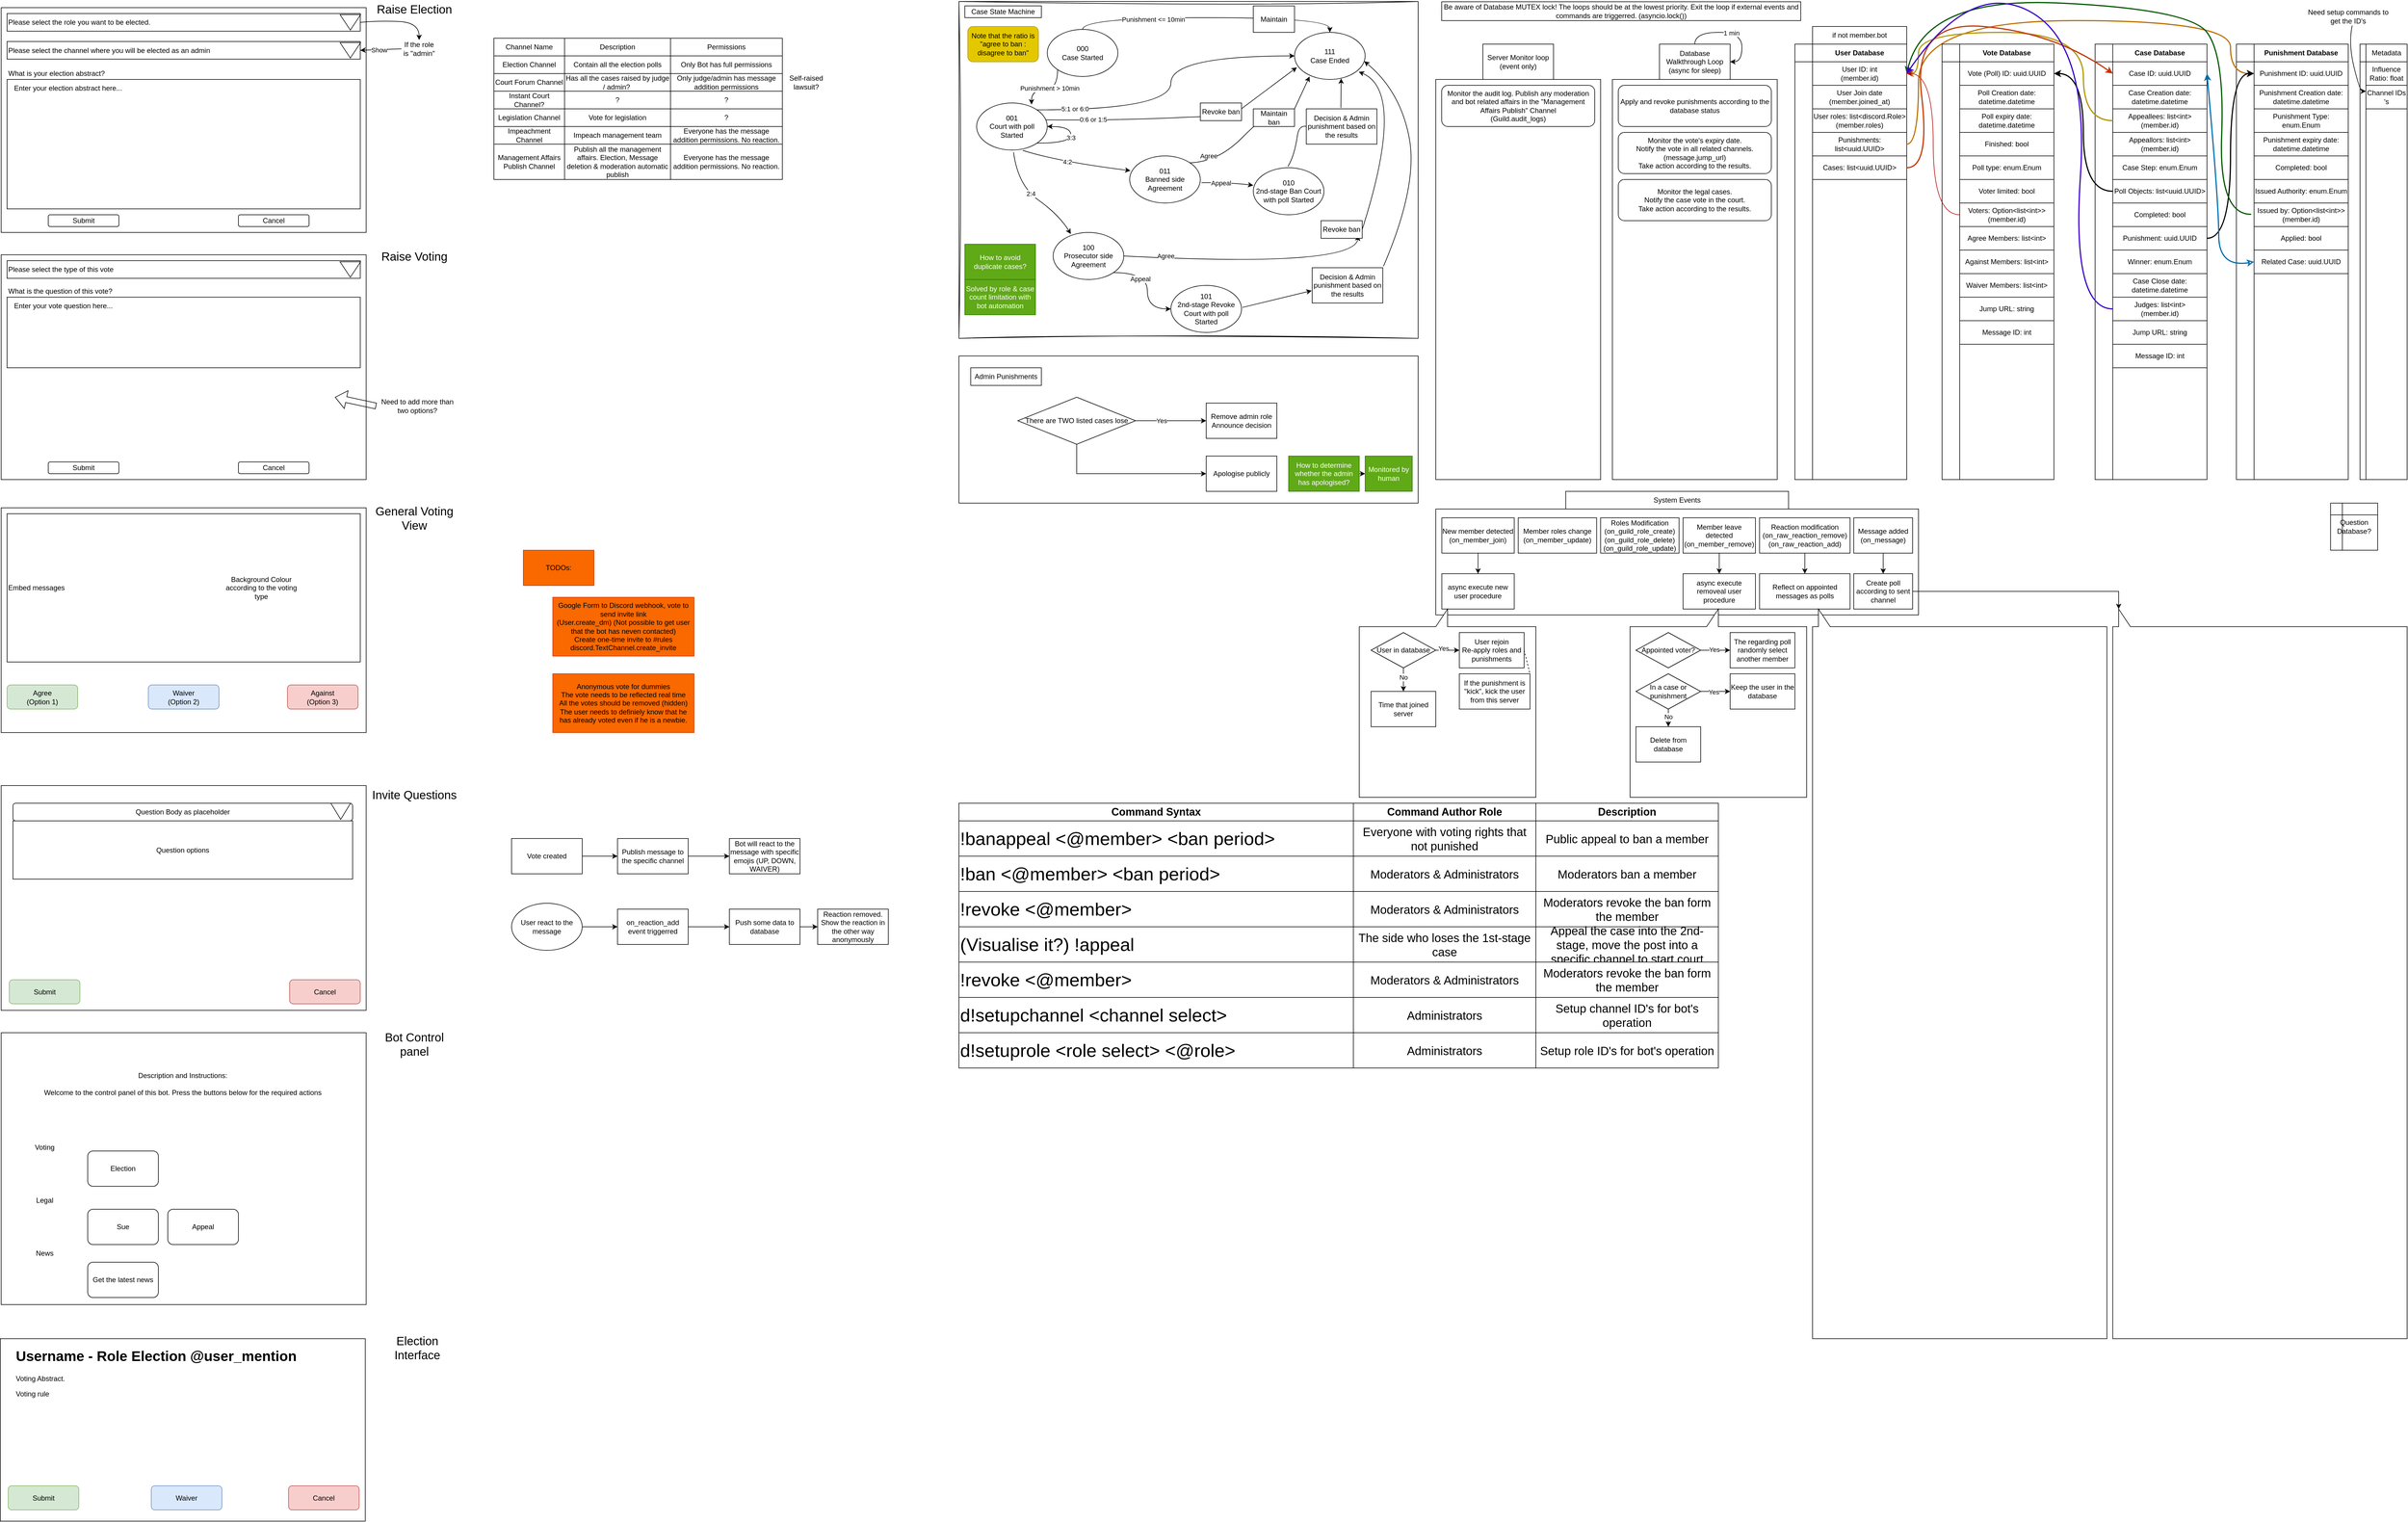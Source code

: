 <mxfile version="22.0.3" type="device">
  <diagram name="Page-1" id="uLq_MlZxw3ZsoGOFZqPO">
    <mxGraphModel dx="3406" dy="998" grid="1" gridSize="10" guides="1" tooltips="1" connect="1" arrows="1" fold="1" page="1" pageScale="1" pageWidth="827" pageHeight="1169" math="0" shadow="0">
      <root>
        <mxCell id="0" />
        <mxCell id="1" parent="0" />
        <mxCell id="YU63xsp-6MmmN9PyvZP0-16" value="" style="rounded=0;whiteSpace=wrap;html=1;" parent="1" vertex="1">
          <mxGeometry x="-810" y="610" width="780" height="250" as="geometry" />
        </mxCell>
        <mxCell id="CugVqRCdkoVX9YdtHMD1-129" value="" style="rounded=0;whiteSpace=wrap;html=1;glass=0;sketch=1;curveFitting=1;jiggle=2;" parent="1" vertex="1">
          <mxGeometry x="-810" y="7.5" width="780" height="572.5" as="geometry" />
        </mxCell>
        <mxCell id="CugVqRCdkoVX9YdtHMD1-11" value="" style="group" parent="1" vertex="1" connectable="0">
          <mxGeometry x="1360" y="80" width="190" height="740" as="geometry" />
        </mxCell>
        <mxCell id="CugVqRCdkoVX9YdtHMD1-12" value="" style="shape=internalStorage;whiteSpace=wrap;html=1;backgroundOutline=1;dx=30;dy=30;" parent="CugVqRCdkoVX9YdtHMD1-11" vertex="1">
          <mxGeometry width="190.0" height="740" as="geometry" />
        </mxCell>
        <mxCell id="CugVqRCdkoVX9YdtHMD1-13" value="&lt;b&gt;Punishment Database&lt;/b&gt;" style="rounded=0;whiteSpace=wrap;html=1;" parent="CugVqRCdkoVX9YdtHMD1-11" vertex="1">
          <mxGeometry x="30" width="160" height="30" as="geometry" />
        </mxCell>
        <mxCell id="CugVqRCdkoVX9YdtHMD1-14" value="Punishment Creation date: datetime.datetime" style="rounded=0;whiteSpace=wrap;html=1;" parent="CugVqRCdkoVX9YdtHMD1-11" vertex="1">
          <mxGeometry x="30" y="70" width="160" height="40" as="geometry" />
        </mxCell>
        <mxCell id="CugVqRCdkoVX9YdtHMD1-15" value="Punishment Type: enum.Enum" style="rounded=0;whiteSpace=wrap;html=1;" parent="CugVqRCdkoVX9YdtHMD1-11" vertex="1">
          <mxGeometry x="30" y="110" width="160" height="40" as="geometry" />
        </mxCell>
        <mxCell id="CugVqRCdkoVX9YdtHMD1-16" value="Punishment ID: uuid.UUID" style="rounded=0;whiteSpace=wrap;html=1;" parent="CugVqRCdkoVX9YdtHMD1-11" vertex="1">
          <mxGeometry x="30" y="30" width="160" height="40" as="geometry" />
        </mxCell>
        <mxCell id="CugVqRCdkoVX9YdtHMD1-17" value="Punishment expiry date: datetime.datetime" style="rounded=0;whiteSpace=wrap;html=1;" parent="CugVqRCdkoVX9YdtHMD1-11" vertex="1">
          <mxGeometry x="30" y="150" width="160" height="40" as="geometry" />
        </mxCell>
        <mxCell id="CugVqRCdkoVX9YdtHMD1-18" value="Completed: bool" style="rounded=0;whiteSpace=wrap;html=1;" parent="CugVqRCdkoVX9YdtHMD1-11" vertex="1">
          <mxGeometry x="30" y="190" width="160" height="40" as="geometry" />
        </mxCell>
        <mxCell id="YU63xsp-6MmmN9PyvZP0-4" value="Issued Authority: enum.Enum" style="rounded=0;whiteSpace=wrap;html=1;" parent="CugVqRCdkoVX9YdtHMD1-11" vertex="1">
          <mxGeometry x="30" y="230" width="160" height="40" as="geometry" />
        </mxCell>
        <mxCell id="YU63xsp-6MmmN9PyvZP0-5" value="Issued by: Option&amp;lt;list&amp;lt;int&amp;gt;&amp;gt;&lt;br&gt;(member.id)" style="rounded=0;whiteSpace=wrap;html=1;" parent="CugVqRCdkoVX9YdtHMD1-11" vertex="1">
          <mxGeometry x="30" y="270" width="160" height="40" as="geometry" />
        </mxCell>
        <mxCell id="-JbkQZ2zJmaDXcBbrkoS-2" value="Applied: bool" style="rounded=0;whiteSpace=wrap;html=1;" parent="CugVqRCdkoVX9YdtHMD1-11" vertex="1">
          <mxGeometry x="30" y="310" width="160" height="40" as="geometry" />
        </mxCell>
        <mxCell id="hUt7c7pbHUo2_pdm1PSN-19" value="Related Case: uuid.UUID" style="rounded=0;whiteSpace=wrap;html=1;" parent="CugVqRCdkoVX9YdtHMD1-11" vertex="1">
          <mxGeometry x="30" y="350" width="160" height="40" as="geometry" />
        </mxCell>
        <mxCell id="hgocp0C8wLDLiAGPXzZ_-30" value="" style="group;strokeWidth=2;" parent="1" vertex="1" connectable="0">
          <mxGeometry x="610" y="80" width="190" height="740" as="geometry" />
        </mxCell>
        <mxCell id="hgocp0C8wLDLiAGPXzZ_-3" value="" style="shape=internalStorage;whiteSpace=wrap;html=1;backgroundOutline=1;dx=30;dy=30;" parent="hgocp0C8wLDLiAGPXzZ_-30" vertex="1">
          <mxGeometry width="190.0" height="740" as="geometry" />
        </mxCell>
        <mxCell id="hgocp0C8wLDLiAGPXzZ_-28" value="&lt;b&gt;User Database&lt;/b&gt;" style="rounded=0;whiteSpace=wrap;html=1;" parent="hgocp0C8wLDLiAGPXzZ_-30" vertex="1">
          <mxGeometry x="30" width="160" height="30" as="geometry" />
        </mxCell>
        <mxCell id="hgocp0C8wLDLiAGPXzZ_-31" value="User Join date&lt;br&gt;(member.joined_at)" style="rounded=0;whiteSpace=wrap;html=1;" parent="hgocp0C8wLDLiAGPXzZ_-30" vertex="1">
          <mxGeometry x="30" y="70" width="160" height="40" as="geometry" />
        </mxCell>
        <mxCell id="hgocp0C8wLDLiAGPXzZ_-38" value="User roles: list&amp;lt;discord.Role&amp;gt;&lt;br&gt;(member.roles)" style="rounded=0;whiteSpace=wrap;html=1;" parent="hgocp0C8wLDLiAGPXzZ_-30" vertex="1">
          <mxGeometry x="30" y="110" width="160" height="40" as="geometry" />
        </mxCell>
        <mxCell id="CugVqRCdkoVX9YdtHMD1-29" value="Punishments: list&amp;lt;uuid.UUID&amp;gt;" style="rounded=0;whiteSpace=wrap;html=1;" parent="hgocp0C8wLDLiAGPXzZ_-30" vertex="1">
          <mxGeometry x="30" y="150" width="160" height="40" as="geometry" />
        </mxCell>
        <mxCell id="CugVqRCdkoVX9YdtHMD1-30" style="edgeStyle=orthogonalEdgeStyle;orthogonalLoop=1;jettySize=auto;html=1;exitX=1;exitY=0.5;exitDx=0;exitDy=0;curved=1;fillColor=#f0a30a;strokeColor=#BD7000;strokeWidth=2;" parent="hgocp0C8wLDLiAGPXzZ_-30" source="CugVqRCdkoVX9YdtHMD1-29" edge="1">
          <mxGeometry relative="1" as="geometry">
            <mxPoint x="780" y="50" as="targetPoint" />
            <Array as="points">
              <mxPoint x="210" y="170" />
              <mxPoint x="210" y="-40" />
              <mxPoint x="740" y="-40" />
              <mxPoint x="740" y="50" />
            </Array>
          </mxGeometry>
        </mxCell>
        <mxCell id="CugVqRCdkoVX9YdtHMD1-148" value="Cases: list&amp;lt;uuid.UUID&amp;gt;" style="rounded=0;whiteSpace=wrap;html=1;" parent="hgocp0C8wLDLiAGPXzZ_-30" vertex="1">
          <mxGeometry x="30" y="190" width="160" height="40" as="geometry" />
        </mxCell>
        <mxCell id="hgocp0C8wLDLiAGPXzZ_-12" value="" style="group" parent="1" vertex="1" connectable="0">
          <mxGeometry y="840" width="863.745" height="220" as="geometry" />
        </mxCell>
        <mxCell id="hgocp0C8wLDLiAGPXzZ_-10" value="" style="rounded=0;whiteSpace=wrap;html=1;" parent="hgocp0C8wLDLiAGPXzZ_-12" vertex="1">
          <mxGeometry y="30" width="820.0" height="180" as="geometry" />
        </mxCell>
        <mxCell id="hgocp0C8wLDLiAGPXzZ_-11" value="System Events" style="rounded=0;whiteSpace=wrap;html=1;" parent="hgocp0C8wLDLiAGPXzZ_-12" vertex="1">
          <mxGeometry x="220.769" width="378.462" height="30" as="geometry" />
        </mxCell>
        <mxCell id="hgocp0C8wLDLiAGPXzZ_-8" value="async execute new user procedure" style="rounded=0;whiteSpace=wrap;html=1;" parent="hgocp0C8wLDLiAGPXzZ_-12" vertex="1">
          <mxGeometry x="10.25" y="140" width="123.0" height="60" as="geometry" />
        </mxCell>
        <mxCell id="hgocp0C8wLDLiAGPXzZ_-7" value="New member detected&lt;br&gt;(on_member_join)" style="rounded=0;whiteSpace=wrap;html=1;" parent="hgocp0C8wLDLiAGPXzZ_-12" vertex="1">
          <mxGeometry x="10.25" y="45" width="123.0" height="60" as="geometry" />
        </mxCell>
        <mxCell id="hgocp0C8wLDLiAGPXzZ_-9" style="edgeStyle=orthogonalEdgeStyle;rounded=0;orthogonalLoop=1;jettySize=auto;html=1;exitX=0.5;exitY=1;exitDx=0;exitDy=0;entryX=0.5;entryY=0;entryDx=0;entryDy=0;" parent="hgocp0C8wLDLiAGPXzZ_-12" source="hgocp0C8wLDLiAGPXzZ_-7" target="hgocp0C8wLDLiAGPXzZ_-8" edge="1">
          <mxGeometry relative="1" as="geometry" />
        </mxCell>
        <mxCell id="hgocp0C8wLDLiAGPXzZ_-39" value="Member roles change&lt;br&gt;(on_member_update)" style="rounded=0;whiteSpace=wrap;html=1;" parent="hgocp0C8wLDLiAGPXzZ_-12" vertex="1">
          <mxGeometry x="140" y="45" width="133.25" height="60" as="geometry" />
        </mxCell>
        <mxCell id="hgocp0C8wLDLiAGPXzZ_-47" value="Roles Modification&lt;br&gt;(on_guild_role_create)&lt;br&gt;(on_guild_role_delete)&lt;br&gt;(on_guild_role_update)" style="rounded=0;whiteSpace=wrap;html=1;" parent="hgocp0C8wLDLiAGPXzZ_-12" vertex="1">
          <mxGeometry x="280" y="45" width="133.25" height="60" as="geometry" />
        </mxCell>
        <mxCell id="CugVqRCdkoVX9YdtHMD1-47" value="" style="edgeStyle=orthogonalEdgeStyle;rounded=0;orthogonalLoop=1;jettySize=auto;html=1;" parent="hgocp0C8wLDLiAGPXzZ_-12" source="CugVqRCdkoVX9YdtHMD1-45" target="CugVqRCdkoVX9YdtHMD1-46" edge="1">
          <mxGeometry relative="1" as="geometry" />
        </mxCell>
        <mxCell id="CugVqRCdkoVX9YdtHMD1-45" value="Member leave detected&lt;br&gt;(on_member_remove)" style="rounded=0;whiteSpace=wrap;html=1;" parent="hgocp0C8wLDLiAGPXzZ_-12" vertex="1">
          <mxGeometry x="420.0" y="45" width="123.0" height="60" as="geometry" />
        </mxCell>
        <mxCell id="CugVqRCdkoVX9YdtHMD1-46" value="async execute removeal user procedure" style="rounded=0;whiteSpace=wrap;html=1;" parent="hgocp0C8wLDLiAGPXzZ_-12" vertex="1">
          <mxGeometry x="420.0" y="140" width="123.0" height="60" as="geometry" />
        </mxCell>
        <mxCell id="CugVqRCdkoVX9YdtHMD1-133" value="" style="edgeStyle=orthogonalEdgeStyle;rounded=0;orthogonalLoop=1;jettySize=auto;html=1;" parent="hgocp0C8wLDLiAGPXzZ_-12" source="CugVqRCdkoVX9YdtHMD1-131" target="CugVqRCdkoVX9YdtHMD1-132" edge="1">
          <mxGeometry relative="1" as="geometry" />
        </mxCell>
        <mxCell id="CugVqRCdkoVX9YdtHMD1-131" value="Reaction modification&lt;br&gt;(on_raw_reaction_remove)&lt;br&gt;(on_raw_reaction_add)" style="rounded=0;whiteSpace=wrap;html=1;" parent="hgocp0C8wLDLiAGPXzZ_-12" vertex="1">
          <mxGeometry x="549.995" y="45" width="153.75" height="60" as="geometry" />
        </mxCell>
        <mxCell id="CugVqRCdkoVX9YdtHMD1-132" value="Reflect on appointed messages as polls" style="rounded=0;whiteSpace=wrap;html=1;" parent="hgocp0C8wLDLiAGPXzZ_-12" vertex="1">
          <mxGeometry x="549.995" y="140" width="153.75" height="60" as="geometry" />
        </mxCell>
        <mxCell id="YU63xsp-6MmmN9PyvZP0-24" style="edgeStyle=orthogonalEdgeStyle;rounded=0;orthogonalLoop=1;jettySize=auto;html=1;exitX=0.5;exitY=1;exitDx=0;exitDy=0;entryX=0.5;entryY=0;entryDx=0;entryDy=0;" parent="hgocp0C8wLDLiAGPXzZ_-12" source="YU63xsp-6MmmN9PyvZP0-21" target="YU63xsp-6MmmN9PyvZP0-22" edge="1">
          <mxGeometry relative="1" as="geometry" />
        </mxCell>
        <mxCell id="YU63xsp-6MmmN9PyvZP0-21" value="Message added&lt;br&gt;(on_message)" style="rounded=0;whiteSpace=wrap;html=1;" parent="hgocp0C8wLDLiAGPXzZ_-12" vertex="1">
          <mxGeometry x="710" y="45" width="100" height="60" as="geometry" />
        </mxCell>
        <mxCell id="YU63xsp-6MmmN9PyvZP0-22" value="Create poll according to sent channel" style="rounded=0;whiteSpace=wrap;html=1;" parent="hgocp0C8wLDLiAGPXzZ_-12" vertex="1">
          <mxGeometry x="710" y="140" width="100" height="60" as="geometry" />
        </mxCell>
        <mxCell id="hgocp0C8wLDLiAGPXzZ_-20" value="" style="shape=callout;whiteSpace=wrap;html=1;perimeter=calloutPerimeter;position2=0.5;rotation=-180;" parent="1" vertex="1">
          <mxGeometry x="-130" y="1040" width="300" height="320" as="geometry" />
        </mxCell>
        <mxCell id="hgocp0C8wLDLiAGPXzZ_-14" value="" style="group" parent="1" vertex="1" connectable="0">
          <mxGeometry x="300" y="80" width="280" height="740" as="geometry" />
        </mxCell>
        <mxCell id="hgocp0C8wLDLiAGPXzZ_-2" value="Database Walkthrough Loop&lt;br&gt;(async for sleep)" style="rounded=0;whiteSpace=wrap;html=1;" parent="hgocp0C8wLDLiAGPXzZ_-14" vertex="1">
          <mxGeometry x="80" width="120" height="60" as="geometry" />
        </mxCell>
        <mxCell id="hgocp0C8wLDLiAGPXzZ_-6" value="" style="rounded=0;whiteSpace=wrap;html=1;" parent="hgocp0C8wLDLiAGPXzZ_-14" vertex="1">
          <mxGeometry y="60" width="280" height="680" as="geometry" />
        </mxCell>
        <mxCell id="CugVqRCdkoVX9YdtHMD1-40" style="edgeStyle=orthogonalEdgeStyle;orthogonalLoop=1;jettySize=auto;html=1;exitX=0.5;exitY=0;exitDx=0;exitDy=0;entryX=1;entryY=0.5;entryDx=0;entryDy=0;curved=1;" parent="hgocp0C8wLDLiAGPXzZ_-14" source="hgocp0C8wLDLiAGPXzZ_-2" target="hgocp0C8wLDLiAGPXzZ_-2" edge="1">
          <mxGeometry relative="1" as="geometry" />
        </mxCell>
        <mxCell id="CugVqRCdkoVX9YdtHMD1-41" value="1 min" style="edgeLabel;html=1;align=center;verticalAlign=middle;resizable=0;points=[];" parent="CugVqRCdkoVX9YdtHMD1-40" vertex="1" connectable="0">
          <mxGeometry x="-0.041" y="-1" relative="1" as="geometry">
            <mxPoint as="offset" />
          </mxGeometry>
        </mxCell>
        <mxCell id="-JbkQZ2zJmaDXcBbrkoS-1" value="Apply and revoke punishments according to the database status" style="rounded=1;whiteSpace=wrap;html=1;" parent="hgocp0C8wLDLiAGPXzZ_-14" vertex="1">
          <mxGeometry x="10" y="70" width="260" height="70" as="geometry" />
        </mxCell>
        <mxCell id="-JbkQZ2zJmaDXcBbrkoS-3" value="Monitor the vote&#39;s expiry date.&lt;br&gt;Notify the vote in all related channels. (message.&lt;em class=&quot;property&quot;&gt;&lt;/em&gt;&lt;span class=&quot;sig-name descname&quot;&gt;jump_url)&lt;/span&gt;&lt;a title=&quot;Permalink to this definition&quot; href=&quot;https://discordpy.readthedocs.io/en/latest/api.html#discord.Message.jump_url&quot; class=&quot;headerlink&quot;&gt;&lt;/a&gt;&lt;br&gt;Take action according to the results." style="rounded=1;whiteSpace=wrap;html=1;" parent="hgocp0C8wLDLiAGPXzZ_-14" vertex="1">
          <mxGeometry x="10" y="150" width="260" height="70" as="geometry" />
        </mxCell>
        <mxCell id="-JbkQZ2zJmaDXcBbrkoS-4" value="Monitor the legal cases.&lt;br&gt;Notify the case vote in the court.&lt;br&gt;Take action according to the results." style="rounded=1;whiteSpace=wrap;html=1;" parent="hgocp0C8wLDLiAGPXzZ_-14" vertex="1">
          <mxGeometry x="10" y="230" width="260" height="70" as="geometry" />
        </mxCell>
        <mxCell id="hgocp0C8wLDLiAGPXzZ_-13" value="" style="group" parent="1" vertex="1" connectable="0">
          <mxGeometry y="80" width="280" height="740" as="geometry" />
        </mxCell>
        <mxCell id="hgocp0C8wLDLiAGPXzZ_-1" value="Server Monitor loop&lt;br&gt;(event only)" style="rounded=0;whiteSpace=wrap;html=1;" parent="hgocp0C8wLDLiAGPXzZ_-13" vertex="1">
          <mxGeometry x="80" width="120" height="60" as="geometry" />
        </mxCell>
        <mxCell id="hgocp0C8wLDLiAGPXzZ_-5" value="" style="rounded=0;whiteSpace=wrap;html=1;" parent="hgocp0C8wLDLiAGPXzZ_-13" vertex="1">
          <mxGeometry y="60" width="280" height="680" as="geometry" />
        </mxCell>
        <mxCell id="-JbkQZ2zJmaDXcBbrkoS-9" value="Monitor the audit log. Publish any moderation and bot related affairs in the &quot;Management Affairs Publish&quot; Channel&lt;br&gt;(Guild.&lt;em class=&quot;property&quot;&gt;&lt;/em&gt;audit_logs)&lt;span class=&quot;sig-paren&quot;&gt;&lt;/span&gt;" style="rounded=1;whiteSpace=wrap;html=1;" parent="hgocp0C8wLDLiAGPXzZ_-13" vertex="1">
          <mxGeometry x="10" y="70" width="260" height="70" as="geometry" />
        </mxCell>
        <mxCell id="hgocp0C8wLDLiAGPXzZ_-23" value="" style="edgeStyle=orthogonalEdgeStyle;rounded=0;orthogonalLoop=1;jettySize=auto;html=1;" parent="1" source="hgocp0C8wLDLiAGPXzZ_-21" target="hgocp0C8wLDLiAGPXzZ_-22" edge="1">
          <mxGeometry relative="1" as="geometry" />
        </mxCell>
        <mxCell id="hgocp0C8wLDLiAGPXzZ_-24" value="No" style="edgeLabel;html=1;align=center;verticalAlign=middle;resizable=0;points=[];" parent="hgocp0C8wLDLiAGPXzZ_-23" vertex="1" connectable="0">
          <mxGeometry x="-0.2" relative="1" as="geometry">
            <mxPoint as="offset" />
          </mxGeometry>
        </mxCell>
        <mxCell id="hgocp0C8wLDLiAGPXzZ_-26" value="" style="edgeStyle=orthogonalEdgeStyle;rounded=0;orthogonalLoop=1;jettySize=auto;html=1;" parent="1" source="hgocp0C8wLDLiAGPXzZ_-21" target="hgocp0C8wLDLiAGPXzZ_-25" edge="1">
          <mxGeometry relative="1" as="geometry" />
        </mxCell>
        <mxCell id="hgocp0C8wLDLiAGPXzZ_-27" value="Yes" style="edgeLabel;html=1;align=center;verticalAlign=middle;resizable=0;points=[];" parent="hgocp0C8wLDLiAGPXzZ_-26" vertex="1" connectable="0">
          <mxGeometry x="-0.379" y="3" relative="1" as="geometry">
            <mxPoint as="offset" />
          </mxGeometry>
        </mxCell>
        <mxCell id="hgocp0C8wLDLiAGPXzZ_-21" value="User in database" style="rhombus;whiteSpace=wrap;html=1;" parent="1" vertex="1">
          <mxGeometry x="-110" y="1080" width="110" height="60" as="geometry" />
        </mxCell>
        <mxCell id="hgocp0C8wLDLiAGPXzZ_-22" value="Time that joined server" style="rounded=0;whiteSpace=wrap;html=1;" parent="1" vertex="1">
          <mxGeometry x="-110" y="1180" width="110" height="60" as="geometry" />
        </mxCell>
        <mxCell id="hgocp0C8wLDLiAGPXzZ_-25" value="User rejoin&lt;br&gt;Re-apply roles and punishments" style="rounded=0;whiteSpace=wrap;html=1;" parent="1" vertex="1">
          <mxGeometry x="40" y="1080" width="110" height="60" as="geometry" />
        </mxCell>
        <mxCell id="hgocp0C8wLDLiAGPXzZ_-29" value="User ID: int&lt;br&gt;(member.id)" style="rounded=0;whiteSpace=wrap;html=1;" parent="1" vertex="1">
          <mxGeometry x="640" y="110" width="160" height="40" as="geometry" />
        </mxCell>
        <mxCell id="hgocp0C8wLDLiAGPXzZ_-32" value="if not member.bot" style="rounded=0;whiteSpace=wrap;html=1;" parent="1" vertex="1">
          <mxGeometry x="640" y="50" width="160" height="30" as="geometry" />
        </mxCell>
        <mxCell id="hgocp0C8wLDLiAGPXzZ_-53" value="" style="group" parent="1" vertex="1" connectable="0">
          <mxGeometry x="860" y="80" width="190" height="740" as="geometry" />
        </mxCell>
        <mxCell id="hgocp0C8wLDLiAGPXzZ_-54" value="" style="shape=internalStorage;whiteSpace=wrap;html=1;backgroundOutline=1;dx=30;dy=30;" parent="hgocp0C8wLDLiAGPXzZ_-53" vertex="1">
          <mxGeometry width="190.0" height="740" as="geometry" />
        </mxCell>
        <mxCell id="hgocp0C8wLDLiAGPXzZ_-55" value="&lt;b&gt;Vote Database&lt;/b&gt;" style="rounded=0;whiteSpace=wrap;html=1;" parent="hgocp0C8wLDLiAGPXzZ_-53" vertex="1">
          <mxGeometry x="30" width="160" height="30" as="geometry" />
        </mxCell>
        <mxCell id="hgocp0C8wLDLiAGPXzZ_-56" value="Poll Creation date: datetime.datetime" style="rounded=0;whiteSpace=wrap;html=1;" parent="hgocp0C8wLDLiAGPXzZ_-53" vertex="1">
          <mxGeometry x="30" y="70" width="160" height="40" as="geometry" />
        </mxCell>
        <mxCell id="hgocp0C8wLDLiAGPXzZ_-57" value="Poll expiry date: datetime.datetime" style="rounded=0;whiteSpace=wrap;html=1;" parent="hgocp0C8wLDLiAGPXzZ_-53" vertex="1">
          <mxGeometry x="30" y="110" width="160" height="40" as="geometry" />
        </mxCell>
        <mxCell id="hgocp0C8wLDLiAGPXzZ_-58" value="Vote (Poll) ID: uuid.UUID" style="rounded=0;whiteSpace=wrap;html=1;" parent="hgocp0C8wLDLiAGPXzZ_-53" vertex="1">
          <mxGeometry x="30" y="30" width="160" height="40" as="geometry" />
        </mxCell>
        <mxCell id="hgocp0C8wLDLiAGPXzZ_-65" value="Finished: bool" style="rounded=0;whiteSpace=wrap;html=1;" parent="hgocp0C8wLDLiAGPXzZ_-53" vertex="1">
          <mxGeometry x="30" y="150" width="160" height="40" as="geometry" />
        </mxCell>
        <mxCell id="hgocp0C8wLDLiAGPXzZ_-66" value="Poll type: enum.Enum" style="rounded=0;whiteSpace=wrap;html=1;" parent="hgocp0C8wLDLiAGPXzZ_-53" vertex="1">
          <mxGeometry x="30" y="190" width="160" height="40" as="geometry" />
        </mxCell>
        <mxCell id="CugVqRCdkoVX9YdtHMD1-42" value="Voter limited: bool" style="rounded=0;whiteSpace=wrap;html=1;" parent="hgocp0C8wLDLiAGPXzZ_-53" vertex="1">
          <mxGeometry x="30" y="230" width="160" height="40" as="geometry" />
        </mxCell>
        <mxCell id="CugVqRCdkoVX9YdtHMD1-43" value="Voters: Option&amp;lt;list&amp;lt;int&amp;gt;&amp;gt;&lt;br&gt;(member.id)" style="rounded=0;whiteSpace=wrap;html=1;" parent="hgocp0C8wLDLiAGPXzZ_-53" vertex="1">
          <mxGeometry x="30" y="270" width="160" height="40" as="geometry" />
        </mxCell>
        <mxCell id="-JbkQZ2zJmaDXcBbrkoS-5" value="Agree Members: list&amp;lt;int&amp;gt;" style="rounded=0;whiteSpace=wrap;html=1;" parent="hgocp0C8wLDLiAGPXzZ_-53" vertex="1">
          <mxGeometry x="30" y="310" width="160" height="40" as="geometry" />
        </mxCell>
        <mxCell id="-JbkQZ2zJmaDXcBbrkoS-6" value="Against Members: list&amp;lt;int&amp;gt;" style="rounded=0;whiteSpace=wrap;html=1;" parent="hgocp0C8wLDLiAGPXzZ_-53" vertex="1">
          <mxGeometry x="30" y="350" width="160" height="40" as="geometry" />
        </mxCell>
        <mxCell id="-JbkQZ2zJmaDXcBbrkoS-12" value="Waiver Members: list&amp;lt;int&amp;gt;" style="rounded=0;whiteSpace=wrap;html=1;" parent="hgocp0C8wLDLiAGPXzZ_-53" vertex="1">
          <mxGeometry x="30" y="390" width="160" height="40" as="geometry" />
        </mxCell>
        <mxCell id="BigOB-g6q4JyU_0KOPlr-13" value="Jump URL: string" style="rounded=0;whiteSpace=wrap;html=1;" parent="hgocp0C8wLDLiAGPXzZ_-53" vertex="1">
          <mxGeometry x="30" y="430" width="160" height="40" as="geometry" />
        </mxCell>
        <mxCell id="hUt7c7pbHUo2_pdm1PSN-16" value="Message ID: int" style="rounded=0;whiteSpace=wrap;html=1;" parent="hgocp0C8wLDLiAGPXzZ_-53" vertex="1">
          <mxGeometry x="30" y="470" width="160" height="40" as="geometry" />
        </mxCell>
        <mxCell id="CugVqRCdkoVX9YdtHMD1-1" value="" style="group" parent="1" vertex="1" connectable="0">
          <mxGeometry x="1120" y="80" width="190" height="740" as="geometry" />
        </mxCell>
        <mxCell id="CugVqRCdkoVX9YdtHMD1-2" value="" style="shape=internalStorage;whiteSpace=wrap;html=1;backgroundOutline=1;dx=30;dy=30;" parent="CugVqRCdkoVX9YdtHMD1-1" vertex="1">
          <mxGeometry width="190.0" height="740" as="geometry" />
        </mxCell>
        <mxCell id="CugVqRCdkoVX9YdtHMD1-3" value="&lt;b&gt;Case Database&lt;/b&gt;" style="rounded=0;whiteSpace=wrap;html=1;" parent="CugVqRCdkoVX9YdtHMD1-1" vertex="1">
          <mxGeometry x="30" width="160" height="30" as="geometry" />
        </mxCell>
        <mxCell id="CugVqRCdkoVX9YdtHMD1-4" value="Case Creation date: datetime.datetime" style="rounded=0;whiteSpace=wrap;html=1;" parent="CugVqRCdkoVX9YdtHMD1-1" vertex="1">
          <mxGeometry x="30" y="70" width="160" height="40" as="geometry" />
        </mxCell>
        <mxCell id="CugVqRCdkoVX9YdtHMD1-5" value="Case Step: enum.Enum" style="rounded=0;whiteSpace=wrap;html=1;" parent="CugVqRCdkoVX9YdtHMD1-1" vertex="1">
          <mxGeometry x="30" y="190" width="160" height="40" as="geometry" />
        </mxCell>
        <mxCell id="CugVqRCdkoVX9YdtHMD1-6" value="Case ID: uuid.UUID" style="rounded=0;whiteSpace=wrap;html=1;" parent="CugVqRCdkoVX9YdtHMD1-1" vertex="1">
          <mxGeometry x="30" y="30" width="160" height="40" as="geometry" />
        </mxCell>
        <mxCell id="CugVqRCdkoVX9YdtHMD1-7" value="Poll Objects: list&amp;lt;uuid.UUID&amp;gt;" style="rounded=0;whiteSpace=wrap;html=1;" parent="CugVqRCdkoVX9YdtHMD1-1" vertex="1">
          <mxGeometry x="30" y="230" width="160" height="40" as="geometry" />
        </mxCell>
        <mxCell id="CugVqRCdkoVX9YdtHMD1-8" value="Completed: bool" style="rounded=0;whiteSpace=wrap;html=1;" parent="CugVqRCdkoVX9YdtHMD1-1" vertex="1">
          <mxGeometry x="30" y="270" width="160" height="40" as="geometry" />
        </mxCell>
        <mxCell id="CugVqRCdkoVX9YdtHMD1-27" value="Punishment: uuid.UUID" style="rounded=0;whiteSpace=wrap;html=1;" parent="CugVqRCdkoVX9YdtHMD1-1" vertex="1">
          <mxGeometry x="30" y="310" width="160" height="40" as="geometry" />
        </mxCell>
        <mxCell id="CugVqRCdkoVX9YdtHMD1-31" value="Appeallees: list&amp;lt;int&amp;gt;&lt;br&gt;(member.id)" style="rounded=0;whiteSpace=wrap;html=1;" parent="CugVqRCdkoVX9YdtHMD1-1" vertex="1">
          <mxGeometry x="30" y="110" width="160" height="40" as="geometry" />
        </mxCell>
        <mxCell id="CugVqRCdkoVX9YdtHMD1-34" value="Appeallors: list&amp;lt;int&amp;gt;&lt;br&gt;(member.id)" style="rounded=0;whiteSpace=wrap;html=1;" parent="CugVqRCdkoVX9YdtHMD1-1" vertex="1">
          <mxGeometry x="30" y="150" width="160" height="40" as="geometry" />
        </mxCell>
        <mxCell id="YU63xsp-6MmmN9PyvZP0-3" value="Winner: enum.Enum" style="rounded=0;whiteSpace=wrap;html=1;" parent="CugVqRCdkoVX9YdtHMD1-1" vertex="1">
          <mxGeometry x="30" y="350" width="160" height="40" as="geometry" />
        </mxCell>
        <mxCell id="YU63xsp-6MmmN9PyvZP0-7" value="Case Close date: datetime.datetime" style="rounded=0;whiteSpace=wrap;html=1;" parent="CugVqRCdkoVX9YdtHMD1-1" vertex="1">
          <mxGeometry x="30" y="390" width="160" height="40" as="geometry" />
        </mxCell>
        <mxCell id="38umOZy2QEPfSnPI1kEB-10" value="Judges: list&amp;lt;int&amp;gt;&lt;br&gt;(member.id)" style="rounded=0;whiteSpace=wrap;html=1;" parent="CugVqRCdkoVX9YdtHMD1-1" vertex="1">
          <mxGeometry x="30" y="430" width="160" height="40" as="geometry" />
        </mxCell>
        <mxCell id="hUt7c7pbHUo2_pdm1PSN-17" value="Message ID: int" style="rounded=0;whiteSpace=wrap;html=1;" parent="CugVqRCdkoVX9YdtHMD1-1" vertex="1">
          <mxGeometry x="30" y="510" width="160" height="40" as="geometry" />
        </mxCell>
        <mxCell id="hUt7c7pbHUo2_pdm1PSN-18" value="Jump URL: string" style="rounded=0;whiteSpace=wrap;html=1;" parent="CugVqRCdkoVX9YdtHMD1-1" vertex="1">
          <mxGeometry x="30" y="470" width="160" height="40" as="geometry" />
        </mxCell>
        <mxCell id="CugVqRCdkoVX9YdtHMD1-72" style="edgeStyle=orthogonalEdgeStyle;orthogonalLoop=1;jettySize=auto;html=1;exitX=0.5;exitY=0;exitDx=0;exitDy=0;entryX=0.5;entryY=0;entryDx=0;entryDy=0;curved=1;" parent="1" source="CugVqRCdkoVX9YdtHMD1-9" target="CugVqRCdkoVX9YdtHMD1-69" edge="1">
          <mxGeometry relative="1" as="geometry" />
        </mxCell>
        <mxCell id="CugVqRCdkoVX9YdtHMD1-73" value="Punishment &amp;lt;= 10min" style="edgeLabel;html=1;align=center;verticalAlign=middle;resizable=0;points=[];" parent="CugVqRCdkoVX9YdtHMD1-72" vertex="1" connectable="0">
          <mxGeometry x="-0.099" relative="1" as="geometry">
            <mxPoint x="-70" y="3" as="offset" />
          </mxGeometry>
        </mxCell>
        <mxCell id="CugVqRCdkoVX9YdtHMD1-9" value="000&lt;br&gt;Case Started" style="ellipse;whiteSpace=wrap;html=1;" parent="1" vertex="1">
          <mxGeometry x="-660" y="55" width="120" height="80" as="geometry" />
        </mxCell>
        <mxCell id="CugVqRCdkoVX9YdtHMD1-10" style="edgeStyle=orthogonalEdgeStyle;orthogonalLoop=1;jettySize=auto;html=1;exitX=0;exitY=0.5;exitDx=0;exitDy=0;entryX=1;entryY=0.5;entryDx=0;entryDy=0;curved=1;strokeWidth=2;" parent="1" source="CugVqRCdkoVX9YdtHMD1-7" target="hgocp0C8wLDLiAGPXzZ_-58" edge="1">
          <mxGeometry relative="1" as="geometry" />
        </mxCell>
        <mxCell id="CugVqRCdkoVX9YdtHMD1-28" style="edgeStyle=orthogonalEdgeStyle;orthogonalLoop=1;jettySize=auto;html=1;exitX=1;exitY=0.5;exitDx=0;exitDy=0;entryX=0;entryY=0.5;entryDx=0;entryDy=0;curved=1;strokeWidth=2;" parent="1" source="CugVqRCdkoVX9YdtHMD1-27" target="CugVqRCdkoVX9YdtHMD1-16" edge="1">
          <mxGeometry relative="1" as="geometry" />
        </mxCell>
        <mxCell id="CugVqRCdkoVX9YdtHMD1-32" style="edgeStyle=orthogonalEdgeStyle;orthogonalLoop=1;jettySize=auto;html=1;exitX=0;exitY=0.5;exitDx=0;exitDy=0;entryX=1;entryY=0.5;entryDx=0;entryDy=0;curved=1;fillColor=#e3c800;strokeColor=#B09500;strokeWidth=2;" parent="1" source="CugVqRCdkoVX9YdtHMD1-31" target="hgocp0C8wLDLiAGPXzZ_-29" edge="1">
          <mxGeometry relative="1" as="geometry">
            <Array as="points">
              <mxPoint x="1100" y="210" />
              <mxPoint x="1100" y="60" />
              <mxPoint x="820" y="60" />
              <mxPoint x="820" y="130" />
            </Array>
          </mxGeometry>
        </mxCell>
        <mxCell id="CugVqRCdkoVX9YdtHMD1-35" value="Case State Machine" style="rounded=0;whiteSpace=wrap;html=1;" parent="1" vertex="1">
          <mxGeometry x="-800" y="15" width="130" height="20" as="geometry" />
        </mxCell>
        <mxCell id="CugVqRCdkoVX9YdtHMD1-75" style="edgeStyle=orthogonalEdgeStyle;orthogonalLoop=1;jettySize=auto;html=1;exitX=1;exitY=0;exitDx=0;exitDy=0;entryX=0;entryY=0.5;entryDx=0;entryDy=0;curved=1;" parent="1" source="CugVqRCdkoVX9YdtHMD1-37" target="CugVqRCdkoVX9YdtHMD1-69" edge="1">
          <mxGeometry relative="1" as="geometry">
            <Array as="points">
              <mxPoint x="-450" y="192" />
              <mxPoint x="-450" y="100" />
            </Array>
          </mxGeometry>
        </mxCell>
        <mxCell id="CugVqRCdkoVX9YdtHMD1-76" value="5:1 or 6:0" style="edgeLabel;html=1;align=center;verticalAlign=middle;resizable=0;points=[];" parent="CugVqRCdkoVX9YdtHMD1-75" vertex="1" connectable="0">
          <mxGeometry x="-0.758" y="2" relative="1" as="geometry">
            <mxPoint as="offset" />
          </mxGeometry>
        </mxCell>
        <mxCell id="CugVqRCdkoVX9YdtHMD1-37" value="001&lt;br&gt;Court with poll Started" style="ellipse;whiteSpace=wrap;html=1;" parent="1" vertex="1">
          <mxGeometry x="-780" y="180" width="120" height="80" as="geometry" />
        </mxCell>
        <mxCell id="CugVqRCdkoVX9YdtHMD1-44" style="edgeStyle=orthogonalEdgeStyle;orthogonalLoop=1;jettySize=auto;html=1;exitX=0;exitY=0.5;exitDx=0;exitDy=0;entryX=1;entryY=0.5;entryDx=0;entryDy=0;curved=1;fillColor=#e51400;strokeColor=#B20000;" parent="1" source="CugVqRCdkoVX9YdtHMD1-43" target="hgocp0C8wLDLiAGPXzZ_-29" edge="1">
          <mxGeometry relative="1" as="geometry" />
        </mxCell>
        <mxCell id="CugVqRCdkoVX9YdtHMD1-48" value="" style="shape=callout;whiteSpace=wrap;html=1;perimeter=calloutPerimeter;position2=0.5;rotation=-180;" parent="1" vertex="1">
          <mxGeometry x="330" y="1040" width="300" height="320" as="geometry" />
        </mxCell>
        <mxCell id="CugVqRCdkoVX9YdtHMD1-60" value="" style="edgeStyle=orthogonalEdgeStyle;rounded=0;orthogonalLoop=1;jettySize=auto;html=1;" parent="1" source="CugVqRCdkoVX9YdtHMD1-55" target="CugVqRCdkoVX9YdtHMD1-59" edge="1">
          <mxGeometry relative="1" as="geometry" />
        </mxCell>
        <mxCell id="CugVqRCdkoVX9YdtHMD1-61" value="Yes" style="edgeLabel;html=1;align=center;verticalAlign=middle;resizable=0;points=[];" parent="CugVqRCdkoVX9YdtHMD1-60" vertex="1" connectable="0">
          <mxGeometry x="-0.097" y="1" relative="1" as="geometry">
            <mxPoint as="offset" />
          </mxGeometry>
        </mxCell>
        <mxCell id="CugVqRCdkoVX9YdtHMD1-55" value="Appointed voter?" style="rhombus;whiteSpace=wrap;html=1;" parent="1" vertex="1">
          <mxGeometry x="340" y="1080" width="110" height="60" as="geometry" />
        </mxCell>
        <mxCell id="CugVqRCdkoVX9YdtHMD1-59" value="The regarding poll randomly select another member" style="rounded=0;whiteSpace=wrap;html=1;" parent="1" vertex="1">
          <mxGeometry x="500" y="1080" width="110" height="60" as="geometry" />
        </mxCell>
        <mxCell id="CugVqRCdkoVX9YdtHMD1-65" value="" style="edgeStyle=orthogonalEdgeStyle;rounded=0;orthogonalLoop=1;jettySize=auto;html=1;" parent="1" source="CugVqRCdkoVX9YdtHMD1-62" target="CugVqRCdkoVX9YdtHMD1-64" edge="1">
          <mxGeometry relative="1" as="geometry" />
        </mxCell>
        <mxCell id="CugVqRCdkoVX9YdtHMD1-68" value="Yes" style="edgeLabel;html=1;align=center;verticalAlign=middle;resizable=0;points=[];" parent="CugVqRCdkoVX9YdtHMD1-65" vertex="1" connectable="0">
          <mxGeometry x="-0.116" y="-1" relative="1" as="geometry">
            <mxPoint as="offset" />
          </mxGeometry>
        </mxCell>
        <mxCell id="CugVqRCdkoVX9YdtHMD1-66" value="" style="edgeStyle=orthogonalEdgeStyle;rounded=0;orthogonalLoop=1;jettySize=auto;html=1;" parent="1" source="CugVqRCdkoVX9YdtHMD1-62" target="CugVqRCdkoVX9YdtHMD1-63" edge="1">
          <mxGeometry relative="1" as="geometry" />
        </mxCell>
        <mxCell id="CugVqRCdkoVX9YdtHMD1-67" value="No" style="edgeLabel;html=1;align=center;verticalAlign=middle;resizable=0;points=[];" parent="CugVqRCdkoVX9YdtHMD1-66" vertex="1" connectable="0">
          <mxGeometry x="0.322" relative="1" as="geometry">
            <mxPoint as="offset" />
          </mxGeometry>
        </mxCell>
        <mxCell id="CugVqRCdkoVX9YdtHMD1-62" value="In a case or&lt;br&gt;punishment" style="rhombus;whiteSpace=wrap;html=1;" parent="1" vertex="1">
          <mxGeometry x="340" y="1150" width="110" height="60" as="geometry" />
        </mxCell>
        <mxCell id="CugVqRCdkoVX9YdtHMD1-63" value="Delete from database" style="rounded=0;whiteSpace=wrap;html=1;" parent="1" vertex="1">
          <mxGeometry x="340" y="1240" width="110" height="60" as="geometry" />
        </mxCell>
        <mxCell id="CugVqRCdkoVX9YdtHMD1-64" value="Keep the user in the database" style="rounded=0;whiteSpace=wrap;html=1;" parent="1" vertex="1">
          <mxGeometry x="500" y="1150" width="110" height="60" as="geometry" />
        </mxCell>
        <mxCell id="CugVqRCdkoVX9YdtHMD1-69" value="111&lt;br&gt;Case Ended" style="ellipse;whiteSpace=wrap;html=1;" parent="1" vertex="1">
          <mxGeometry x="-240" y="60" width="120" height="80" as="geometry" />
        </mxCell>
        <mxCell id="CugVqRCdkoVX9YdtHMD1-70" style="edgeStyle=orthogonalEdgeStyle;orthogonalLoop=1;jettySize=auto;html=1;exitX=0;exitY=1;exitDx=0;exitDy=0;entryX=0.777;entryY=0.033;entryDx=0;entryDy=0;entryPerimeter=0;curved=1;" parent="1" source="CugVqRCdkoVX9YdtHMD1-9" target="CugVqRCdkoVX9YdtHMD1-37" edge="1">
          <mxGeometry relative="1" as="geometry" />
        </mxCell>
        <mxCell id="CugVqRCdkoVX9YdtHMD1-71" value="Punishment &amp;gt; 10min" style="edgeLabel;html=1;align=center;verticalAlign=middle;resizable=0;points=[];" parent="CugVqRCdkoVX9YdtHMD1-70" vertex="1" connectable="0">
          <mxGeometry x="-0.078" y="-3" relative="1" as="geometry">
            <mxPoint as="offset" />
          </mxGeometry>
        </mxCell>
        <mxCell id="CugVqRCdkoVX9YdtHMD1-74" value="Maintain" style="rounded=0;whiteSpace=wrap;html=1;" parent="1" vertex="1">
          <mxGeometry x="-310" y="15" width="70" height="45" as="geometry" />
        </mxCell>
        <mxCell id="CugVqRCdkoVX9YdtHMD1-78" style="edgeStyle=orthogonalEdgeStyle;orthogonalLoop=1;jettySize=auto;html=1;exitX=1;exitY=1;exitDx=0;exitDy=0;entryX=1;entryY=0.5;entryDx=0;entryDy=0;curved=1;" parent="1" source="CugVqRCdkoVX9YdtHMD1-37" target="CugVqRCdkoVX9YdtHMD1-37" edge="1">
          <mxGeometry relative="1" as="geometry">
            <Array as="points">
              <mxPoint x="-620" y="248" />
              <mxPoint x="-620" y="220" />
            </Array>
          </mxGeometry>
        </mxCell>
        <mxCell id="CugVqRCdkoVX9YdtHMD1-79" value="3:3" style="edgeLabel;html=1;align=center;verticalAlign=middle;resizable=0;points=[];" parent="CugVqRCdkoVX9YdtHMD1-78" vertex="1" connectable="0">
          <mxGeometry x="0.063" relative="1" as="geometry">
            <mxPoint as="offset" />
          </mxGeometry>
        </mxCell>
        <mxCell id="CugVqRCdkoVX9YdtHMD1-80" value="011&lt;br&gt;Banned side Agreement" style="ellipse;whiteSpace=wrap;html=1;" parent="1" vertex="1">
          <mxGeometry x="-520" y="270" width="120" height="80" as="geometry" />
        </mxCell>
        <mxCell id="CugVqRCdkoVX9YdtHMD1-83" value="" style="curved=1;endArrow=classic;html=1;rounded=0;exitX=0.98;exitY=0.358;exitDx=0;exitDy=0;exitPerimeter=0;entryX=0.033;entryY=0.743;entryDx=0;entryDy=0;entryPerimeter=0;" parent="1" source="CugVqRCdkoVX9YdtHMD1-85" target="CugVqRCdkoVX9YdtHMD1-69" edge="1">
          <mxGeometry width="50" height="50" relative="1" as="geometry">
            <mxPoint x="-490" y="270" as="sourcePoint" />
            <mxPoint x="-440" y="220" as="targetPoint" />
            <Array as="points" />
          </mxGeometry>
        </mxCell>
        <mxCell id="CugVqRCdkoVX9YdtHMD1-86" value="" style="curved=1;endArrow=classic;html=1;rounded=0;exitX=0.98;exitY=0.358;exitDx=0;exitDy=0;exitPerimeter=0;entryX=0.033;entryY=0.743;entryDx=0;entryDy=0;entryPerimeter=0;" parent="1" source="CugVqRCdkoVX9YdtHMD1-37" target="CugVqRCdkoVX9YdtHMD1-85" edge="1">
          <mxGeometry width="50" height="50" relative="1" as="geometry">
            <mxPoint x="-662" y="209" as="sourcePoint" />
            <mxPoint x="-236" y="119" as="targetPoint" />
            <Array as="points">
              <mxPoint x="-560" y="210" />
              <mxPoint x="-320" y="200" />
            </Array>
          </mxGeometry>
        </mxCell>
        <mxCell id="CugVqRCdkoVX9YdtHMD1-87" value="0:6 or 1:5" style="edgeLabel;html=1;align=center;verticalAlign=middle;resizable=0;points=[];" parent="CugVqRCdkoVX9YdtHMD1-86" vertex="1" connectable="0">
          <mxGeometry x="-0.62" y="2" relative="1" as="geometry">
            <mxPoint as="offset" />
          </mxGeometry>
        </mxCell>
        <mxCell id="CugVqRCdkoVX9YdtHMD1-85" value="Revoke ban" style="rounded=0;whiteSpace=wrap;html=1;" parent="1" vertex="1">
          <mxGeometry x="-400" y="180" width="70" height="30" as="geometry" />
        </mxCell>
        <mxCell id="CugVqRCdkoVX9YdtHMD1-94" value="" style="curved=1;endArrow=classic;html=1;rounded=0;entryX=0.01;entryY=0.313;entryDx=0;entryDy=0;entryPerimeter=0;exitX=0.653;exitY=1.008;exitDx=0;exitDy=0;exitPerimeter=0;" parent="1" source="CugVqRCdkoVX9YdtHMD1-37" target="CugVqRCdkoVX9YdtHMD1-80" edge="1">
          <mxGeometry width="50" height="50" relative="1" as="geometry">
            <mxPoint x="-680" y="330" as="sourcePoint" />
            <mxPoint x="-630" y="280" as="targetPoint" />
            <Array as="points">
              <mxPoint x="-640" y="280" />
            </Array>
          </mxGeometry>
        </mxCell>
        <mxCell id="CugVqRCdkoVX9YdtHMD1-95" value="4:2" style="edgeLabel;html=1;align=center;verticalAlign=middle;resizable=0;points=[];" parent="CugVqRCdkoVX9YdtHMD1-94" vertex="1" connectable="0">
          <mxGeometry x="-0.16" y="2" relative="1" as="geometry">
            <mxPoint as="offset" />
          </mxGeometry>
        </mxCell>
        <mxCell id="CugVqRCdkoVX9YdtHMD1-96" value="Note that the ratio is &quot;agree to ban : disagree to ban&quot;" style="rounded=1;whiteSpace=wrap;html=1;fillColor=#e3c800;fontColor=#000000;strokeColor=#B09500;" parent="1" vertex="1">
          <mxGeometry x="-795" y="50" width="120" height="60" as="geometry" />
        </mxCell>
        <mxCell id="CugVqRCdkoVX9YdtHMD1-99" value="010&lt;br&gt;2nd-stage Ban Court with poll Started" style="ellipse;whiteSpace=wrap;html=1;" parent="1" vertex="1">
          <mxGeometry x="-310" y="290" width="120" height="80" as="geometry" />
        </mxCell>
        <mxCell id="CugVqRCdkoVX9YdtHMD1-100" value="" style="curved=1;endArrow=classic;html=1;rounded=0;entryX=0;entryY=0.375;entryDx=0;entryDy=0;entryPerimeter=0;exitX=1.017;exitY=0.568;exitDx=0;exitDy=0;exitPerimeter=0;" parent="1" source="CugVqRCdkoVX9YdtHMD1-80" target="CugVqRCdkoVX9YdtHMD1-99" edge="1">
          <mxGeometry width="50" height="50" relative="1" as="geometry">
            <mxPoint x="-390" y="360" as="sourcePoint" />
            <mxPoint x="-340" y="310" as="targetPoint" />
            <Array as="points">
              <mxPoint x="-350" y="315" />
            </Array>
          </mxGeometry>
        </mxCell>
        <mxCell id="CugVqRCdkoVX9YdtHMD1-101" value="Appeal" style="edgeLabel;html=1;align=center;verticalAlign=middle;resizable=0;points=[];" parent="CugVqRCdkoVX9YdtHMD1-100" vertex="1" connectable="0">
          <mxGeometry x="-0.711" relative="1" as="geometry">
            <mxPoint x="20" as="offset" />
          </mxGeometry>
        </mxCell>
        <mxCell id="CugVqRCdkoVX9YdtHMD1-102" value="" style="curved=1;endArrow=classic;html=1;rounded=0;entryX=0.66;entryY=0.978;entryDx=0;entryDy=0;entryPerimeter=0;exitX=0.49;exitY=-0.027;exitDx=0;exitDy=0;exitPerimeter=0;" parent="1" source="CugVqRCdkoVX9YdtHMD1-104" target="CugVqRCdkoVX9YdtHMD1-69" edge="1">
          <mxGeometry width="50" height="50" relative="1" as="geometry">
            <mxPoint x="-250" y="250" as="sourcePoint" />
            <mxPoint x="-200" y="200" as="targetPoint" />
            <Array as="points" />
          </mxGeometry>
        </mxCell>
        <mxCell id="CugVqRCdkoVX9YdtHMD1-105" value="" style="curved=1;endArrow=classic;html=1;rounded=0;entryX=0.34;entryY=0.973;entryDx=0;entryDy=0;entryPerimeter=0;exitX=0.49;exitY=-0.027;exitDx=0;exitDy=0;exitPerimeter=0;" parent="1" source="CugVqRCdkoVX9YdtHMD1-99" target="CugVqRCdkoVX9YdtHMD1-104" edge="1">
          <mxGeometry width="50" height="50" relative="1" as="geometry">
            <mxPoint x="-251" y="288" as="sourcePoint" />
            <mxPoint x="-199" y="138" as="targetPoint" />
            <Array as="points">
              <mxPoint x="-240" y="270" />
              <mxPoint x="-230" y="200" />
            </Array>
          </mxGeometry>
        </mxCell>
        <mxCell id="CugVqRCdkoVX9YdtHMD1-104" value="Decision &amp;amp; Admin punishment based on the results" style="rounded=0;whiteSpace=wrap;html=1;" parent="1" vertex="1">
          <mxGeometry x="-220" y="190" width="120" height="60" as="geometry" />
        </mxCell>
        <mxCell id="CugVqRCdkoVX9YdtHMD1-106" value="" style="curved=1;endArrow=classic;html=1;rounded=0;entryX=0.213;entryY=0.938;entryDx=0;entryDy=0;entryPerimeter=0;exitX=1;exitY=0;exitDx=0;exitDy=0;" parent="1" source="CugVqRCdkoVX9YdtHMD1-77" target="CugVqRCdkoVX9YdtHMD1-69" edge="1">
          <mxGeometry width="50" height="50" relative="1" as="geometry">
            <mxPoint x="-370" y="270" as="sourcePoint" />
            <mxPoint x="-320" y="220" as="targetPoint" />
            <Array as="points" />
          </mxGeometry>
        </mxCell>
        <mxCell id="CugVqRCdkoVX9YdtHMD1-108" value="" style="curved=1;endArrow=classic;html=1;rounded=0;entryX=0.213;entryY=0.938;entryDx=0;entryDy=0;entryPerimeter=0;exitX=1;exitY=0;exitDx=0;exitDy=0;" parent="1" source="CugVqRCdkoVX9YdtHMD1-80" target="CugVqRCdkoVX9YdtHMD1-77" edge="1">
          <mxGeometry width="50" height="50" relative="1" as="geometry">
            <mxPoint x="-418" y="282" as="sourcePoint" />
            <mxPoint x="-214" y="135" as="targetPoint" />
            <Array as="points">
              <mxPoint x="-370" y="280" />
              <mxPoint x="-290" y="200" />
            </Array>
          </mxGeometry>
        </mxCell>
        <mxCell id="CugVqRCdkoVX9YdtHMD1-109" value="Agree" style="edgeLabel;html=1;align=center;verticalAlign=middle;resizable=0;points=[];" parent="CugVqRCdkoVX9YdtHMD1-108" vertex="1" connectable="0">
          <mxGeometry x="-0.824" y="3" relative="1" as="geometry">
            <mxPoint x="15" y="-8" as="offset" />
          </mxGeometry>
        </mxCell>
        <mxCell id="CugVqRCdkoVX9YdtHMD1-77" value="Maintain ban" style="rounded=0;whiteSpace=wrap;html=1;" parent="1" vertex="1">
          <mxGeometry x="-310" y="190" width="70" height="30" as="geometry" />
        </mxCell>
        <mxCell id="CugVqRCdkoVX9YdtHMD1-123" style="edgeStyle=orthogonalEdgeStyle;orthogonalLoop=1;jettySize=auto;html=1;exitX=1;exitY=1;exitDx=0;exitDy=0;entryX=0;entryY=0.5;entryDx=0;entryDy=0;curved=1;" parent="1" source="CugVqRCdkoVX9YdtHMD1-110" target="CugVqRCdkoVX9YdtHMD1-122" edge="1">
          <mxGeometry relative="1" as="geometry" />
        </mxCell>
        <mxCell id="CugVqRCdkoVX9YdtHMD1-124" value="Appeal" style="edgeLabel;html=1;align=center;verticalAlign=middle;resizable=0;points=[];" parent="CugVqRCdkoVX9YdtHMD1-123" vertex="1" connectable="0">
          <mxGeometry x="-0.428" y="-10" relative="1" as="geometry">
            <mxPoint as="offset" />
          </mxGeometry>
        </mxCell>
        <mxCell id="CugVqRCdkoVX9YdtHMD1-110" value="100&lt;br&gt;Prosecutor side Agreement" style="ellipse;whiteSpace=wrap;html=1;" parent="1" vertex="1">
          <mxGeometry x="-650" y="400" width="120" height="80" as="geometry" />
        </mxCell>
        <mxCell id="CugVqRCdkoVX9YdtHMD1-111" value="" style="curved=1;endArrow=classic;html=1;rounded=0;entryX=0.25;entryY=0.033;entryDx=0;entryDy=0;entryPerimeter=0;exitX=0.523;exitY=1.048;exitDx=0;exitDy=0;exitPerimeter=0;" parent="1" source="CugVqRCdkoVX9YdtHMD1-37" target="CugVqRCdkoVX9YdtHMD1-110" edge="1">
          <mxGeometry width="50" height="50" relative="1" as="geometry">
            <mxPoint x="-730" y="380" as="sourcePoint" />
            <mxPoint x="-680" y="330" as="targetPoint" />
            <Array as="points">
              <mxPoint x="-710" y="320" />
              <mxPoint x="-640" y="370" />
            </Array>
          </mxGeometry>
        </mxCell>
        <mxCell id="CugVqRCdkoVX9YdtHMD1-112" value="2:4" style="edgeLabel;html=1;align=center;verticalAlign=middle;resizable=0;points=[];" parent="CugVqRCdkoVX9YdtHMD1-111" vertex="1" connectable="0">
          <mxGeometry x="-0.09" y="2" relative="1" as="geometry">
            <mxPoint as="offset" />
          </mxGeometry>
        </mxCell>
        <mxCell id="CugVqRCdkoVX9YdtHMD1-113" value="" style="curved=1;endArrow=classic;html=1;rounded=0;entryX=0.91;entryY=0.838;entryDx=0;entryDy=0;entryPerimeter=0;exitX=1;exitY=0.5;exitDx=0;exitDy=0;" parent="1" source="CugVqRCdkoVX9YdtHMD1-117" target="CugVqRCdkoVX9YdtHMD1-69" edge="1">
          <mxGeometry width="50" height="50" relative="1" as="geometry">
            <mxPoint x="-410" y="450" as="sourcePoint" />
            <mxPoint x="-360" y="400" as="targetPoint" />
            <Array as="points">
              <mxPoint x="-50" y="160" />
            </Array>
          </mxGeometry>
        </mxCell>
        <mxCell id="CugVqRCdkoVX9YdtHMD1-120" value="" style="curved=1;endArrow=classic;html=1;rounded=0;entryX=0.91;entryY=0.838;entryDx=0;entryDy=0;entryPerimeter=0;exitX=1;exitY=0.5;exitDx=0;exitDy=0;" parent="1" source="CugVqRCdkoVX9YdtHMD1-110" target="CugVqRCdkoVX9YdtHMD1-117" edge="1">
          <mxGeometry width="50" height="50" relative="1" as="geometry">
            <mxPoint x="-530" y="440" as="sourcePoint" />
            <mxPoint x="-131" y="127" as="targetPoint" />
            <Array as="points">
              <mxPoint x="-140" y="460" />
            </Array>
          </mxGeometry>
        </mxCell>
        <mxCell id="CugVqRCdkoVX9YdtHMD1-121" value="Agree" style="edgeLabel;html=1;align=center;verticalAlign=middle;resizable=0;points=[];" parent="CugVqRCdkoVX9YdtHMD1-120" vertex="1" connectable="0">
          <mxGeometry x="-0.918" y="1" relative="1" as="geometry">
            <mxPoint x="52" as="offset" />
          </mxGeometry>
        </mxCell>
        <mxCell id="CugVqRCdkoVX9YdtHMD1-117" value="Revoke ban" style="rounded=0;whiteSpace=wrap;html=1;" parent="1" vertex="1">
          <mxGeometry x="-195" y="380" width="70" height="30" as="geometry" />
        </mxCell>
        <mxCell id="CugVqRCdkoVX9YdtHMD1-122" value="101&lt;br&gt;2nd-stage Revoke Court with poll Started" style="ellipse;whiteSpace=wrap;html=1;" parent="1" vertex="1">
          <mxGeometry x="-450" y="490" width="120" height="80" as="geometry" />
        </mxCell>
        <mxCell id="CugVqRCdkoVX9YdtHMD1-125" value="Decision &amp;amp; Admin punishment based on the results" style="rounded=0;whiteSpace=wrap;html=1;" parent="1" vertex="1">
          <mxGeometry x="-210" y="460" width="120" height="60" as="geometry" />
        </mxCell>
        <mxCell id="CugVqRCdkoVX9YdtHMD1-127" value="" style="endArrow=classic;html=1;rounded=0;entryX=-0.007;entryY=0.65;entryDx=0;entryDy=0;entryPerimeter=0;exitX=1.013;exitY=0.468;exitDx=0;exitDy=0;exitPerimeter=0;" parent="1" source="CugVqRCdkoVX9YdtHMD1-122" target="CugVqRCdkoVX9YdtHMD1-125" edge="1">
          <mxGeometry width="50" height="50" relative="1" as="geometry">
            <mxPoint x="-300" y="550" as="sourcePoint" />
            <mxPoint x="-250" y="500" as="targetPoint" />
          </mxGeometry>
        </mxCell>
        <mxCell id="CugVqRCdkoVX9YdtHMD1-128" value="" style="curved=1;endArrow=classic;html=1;rounded=0;entryX=0.987;entryY=0.613;entryDx=0;entryDy=0;entryPerimeter=0;exitX=1.01;exitY=-0.043;exitDx=0;exitDy=0;exitPerimeter=0;" parent="1" source="CugVqRCdkoVX9YdtHMD1-125" target="CugVqRCdkoVX9YdtHMD1-69" edge="1">
          <mxGeometry width="50" height="50" relative="1" as="geometry">
            <mxPoint x="-80" y="370" as="sourcePoint" />
            <mxPoint x="-30" y="320" as="targetPoint" />
            <Array as="points">
              <mxPoint x="-30" y="320" />
              <mxPoint x="-60" y="160" />
            </Array>
          </mxGeometry>
        </mxCell>
        <mxCell id="CugVqRCdkoVX9YdtHMD1-130" value="Admin Punishments" style="rounded=0;whiteSpace=wrap;html=1;" parent="1" vertex="1">
          <mxGeometry x="-790" y="630" width="120" height="30" as="geometry" />
        </mxCell>
        <mxCell id="CugVqRCdkoVX9YdtHMD1-134" value="" style="shape=callout;whiteSpace=wrap;html=1;perimeter=calloutPerimeter;position2=0.98;rotation=-180;base=20;size=30;position=0.94;" parent="1" vertex="1">
          <mxGeometry x="640" y="1040" width="500" height="1240" as="geometry" />
        </mxCell>
        <mxCell id="CugVqRCdkoVX9YdtHMD1-135" value="Command Syntax" style="rounded=0;whiteSpace=wrap;html=1;fontStyle=1;fontSize=18;" parent="1" vertex="1">
          <mxGeometry x="-810" y="1370" width="670" height="30" as="geometry" />
        </mxCell>
        <mxCell id="CugVqRCdkoVX9YdtHMD1-136" value="&lt;font style=&quot;font-size: 31px;&quot;&gt;!banappeal &amp;lt;@member&amp;gt; &amp;lt;ban period&amp;gt;&lt;/font&gt;" style="rounded=0;whiteSpace=wrap;html=1;align=left;" parent="1" vertex="1">
          <mxGeometry x="-810" y="1400" width="670" height="60" as="geometry" />
        </mxCell>
        <mxCell id="CugVqRCdkoVX9YdtHMD1-137" value="Command Author Role" style="rounded=0;whiteSpace=wrap;html=1;fontStyle=1;fontSize=18;" parent="1" vertex="1">
          <mxGeometry x="-140" y="1370" width="310" height="30" as="geometry" />
        </mxCell>
        <mxCell id="CugVqRCdkoVX9YdtHMD1-138" value="Everyone with voting rights that not punished" style="rounded=0;whiteSpace=wrap;html=1;align=center;fontSize=20;" parent="1" vertex="1">
          <mxGeometry x="-140" y="1400" width="310" height="60" as="geometry" />
        </mxCell>
        <mxCell id="CugVqRCdkoVX9YdtHMD1-139" value="&lt;font style=&quot;font-size: 31px;&quot;&gt;!ban &amp;lt;@member&amp;gt; &amp;lt;ban period&amp;gt;&lt;/font&gt;" style="rounded=0;whiteSpace=wrap;html=1;align=left;" parent="1" vertex="1">
          <mxGeometry x="-810" y="1460" width="670" height="60" as="geometry" />
        </mxCell>
        <mxCell id="CugVqRCdkoVX9YdtHMD1-140" value="Moderators &amp;amp; Administrators" style="rounded=0;whiteSpace=wrap;html=1;align=center;fontSize=20;" parent="1" vertex="1">
          <mxGeometry x="-140" y="1460" width="310" height="60" as="geometry" />
        </mxCell>
        <mxCell id="CugVqRCdkoVX9YdtHMD1-141" value="&lt;span style=&quot;font-size: 31px;&quot;&gt;!revoke &amp;lt;@member&amp;gt;&lt;/span&gt;" style="rounded=0;whiteSpace=wrap;html=1;align=left;" parent="1" vertex="1">
          <mxGeometry x="-810" y="1520" width="670" height="60" as="geometry" />
        </mxCell>
        <mxCell id="CugVqRCdkoVX9YdtHMD1-142" value="Moderators &amp;amp; Administrators" style="rounded=0;whiteSpace=wrap;html=1;align=center;fontSize=20;" parent="1" vertex="1">
          <mxGeometry x="-140" y="1520" width="310" height="60" as="geometry" />
        </mxCell>
        <mxCell id="CugVqRCdkoVX9YdtHMD1-143" value="Description" style="rounded=0;whiteSpace=wrap;html=1;fontStyle=1;fontSize=18;" parent="1" vertex="1">
          <mxGeometry x="170" y="1370" width="310" height="30" as="geometry" />
        </mxCell>
        <mxCell id="CugVqRCdkoVX9YdtHMD1-144" value="Public appeal to ban a member" style="rounded=0;whiteSpace=wrap;html=1;align=center;fontSize=20;" parent="1" vertex="1">
          <mxGeometry x="170" y="1400" width="310" height="60" as="geometry" />
        </mxCell>
        <mxCell id="CugVqRCdkoVX9YdtHMD1-145" value="Moderators ban a member" style="rounded=0;whiteSpace=wrap;html=1;align=center;fontSize=20;" parent="1" vertex="1">
          <mxGeometry x="170" y="1460" width="310" height="60" as="geometry" />
        </mxCell>
        <mxCell id="CugVqRCdkoVX9YdtHMD1-146" value="Moderators revoke the ban form the member" style="rounded=0;whiteSpace=wrap;html=1;align=center;fontSize=20;" parent="1" vertex="1">
          <mxGeometry x="170" y="1520" width="310" height="60" as="geometry" />
        </mxCell>
        <mxCell id="CugVqRCdkoVX9YdtHMD1-147" value="How to avoid duplicate cases?" style="rounded=0;whiteSpace=wrap;html=1;fillColor=#60a917;fontColor=#ffffff;strokeColor=#2D7600;" parent="1" vertex="1">
          <mxGeometry x="-800" y="420" width="120" height="60" as="geometry" />
        </mxCell>
        <mxCell id="CugVqRCdkoVX9YdtHMD1-149" value="" style="curved=1;endArrow=classic;html=1;rounded=0;entryX=0;entryY=0.5;entryDx=0;entryDy=0;exitX=1;exitY=0.5;exitDx=0;exitDy=0;fillColor=#fa6800;strokeColor=#C73500;strokeWidth=2;" parent="1" source="CugVqRCdkoVX9YdtHMD1-148" target="CugVqRCdkoVX9YdtHMD1-6" edge="1">
          <mxGeometry width="50" height="50" relative="1" as="geometry">
            <mxPoint x="810" y="340" as="sourcePoint" />
            <mxPoint x="860" y="290" as="targetPoint" />
            <Array as="points">
              <mxPoint x="840" y="290" />
              <mxPoint x="810" y="40" />
              <mxPoint x="1050" y="60" />
            </Array>
          </mxGeometry>
        </mxCell>
        <mxCell id="CugVqRCdkoVX9YdtHMD1-151" value="&lt;span style=&quot;font-size: 31px;&quot;&gt;(Visualise it?) !appeal&lt;/span&gt;" style="rounded=0;whiteSpace=wrap;html=1;align=left;" parent="1" vertex="1">
          <mxGeometry x="-810" y="1580" width="670" height="60" as="geometry" />
        </mxCell>
        <mxCell id="CugVqRCdkoVX9YdtHMD1-152" value="The side who loses the 1st-stage case" style="rounded=0;whiteSpace=wrap;html=1;align=center;fontSize=20;" parent="1" vertex="1">
          <mxGeometry x="-140" y="1580" width="310" height="60" as="geometry" />
        </mxCell>
        <mxCell id="CugVqRCdkoVX9YdtHMD1-153" value="Appeal the case into the 2nd-stage, move the post into a specific channel to start court" style="rounded=0;whiteSpace=wrap;html=1;align=center;fontSize=20;" parent="1" vertex="1">
          <mxGeometry x="170" y="1580" width="310" height="60" as="geometry" />
        </mxCell>
        <mxCell id="CugVqRCdkoVX9YdtHMD1-154" value="&lt;span style=&quot;font-size: 31px;&quot;&gt;!revoke &amp;lt;@member&amp;gt;&lt;/span&gt;" style="rounded=0;whiteSpace=wrap;html=1;align=left;" parent="1" vertex="1">
          <mxGeometry x="-810" y="1640" width="670" height="60" as="geometry" />
        </mxCell>
        <mxCell id="CugVqRCdkoVX9YdtHMD1-155" value="Moderators &amp;amp; Administrators" style="rounded=0;whiteSpace=wrap;html=1;align=center;fontSize=20;" parent="1" vertex="1">
          <mxGeometry x="-140" y="1640" width="310" height="60" as="geometry" />
        </mxCell>
        <mxCell id="CugVqRCdkoVX9YdtHMD1-156" value="Moderators revoke the ban form the member" style="rounded=0;whiteSpace=wrap;html=1;align=center;fontSize=20;" parent="1" vertex="1">
          <mxGeometry x="170" y="1640" width="310" height="60" as="geometry" />
        </mxCell>
        <mxCell id="YU63xsp-6MmmN9PyvZP0-1" value="Solved by role &amp;amp; case count limitation with bot automation" style="rounded=0;whiteSpace=wrap;html=1;fillColor=#60a917;fontColor=#ffffff;strokeColor=#2D7600;" parent="1" vertex="1">
          <mxGeometry x="-800" y="480" width="120" height="60" as="geometry" />
        </mxCell>
        <mxCell id="YU63xsp-6MmmN9PyvZP0-2" value="Be aware of Database MUTEX lock! The loops should be at the lowest priority. Exit the loop if external events and commands are triggerred. (asyncio.lock())" style="rounded=0;whiteSpace=wrap;html=1;" parent="1" vertex="1">
          <mxGeometry x="10" y="8" width="610" height="32" as="geometry" />
        </mxCell>
        <mxCell id="YU63xsp-6MmmN9PyvZP0-6" value="" style="curved=1;endArrow=classic;html=1;rounded=0;exitX=-0.031;exitY=0.479;exitDx=0;exitDy=0;exitPerimeter=0;entryX=1;entryY=0.5;entryDx=0;entryDy=0;strokeWidth=2;fillColor=#008a00;strokeColor=#005700;" parent="1" source="YU63xsp-6MmmN9PyvZP0-5" target="hgocp0C8wLDLiAGPXzZ_-29" edge="1">
          <mxGeometry width="50" height="50" relative="1" as="geometry">
            <mxPoint x="1310" y="90" as="sourcePoint" />
            <mxPoint x="1010" y="40" as="targetPoint" />
            <Array as="points">
              <mxPoint x="1330" y="370" />
              <mxPoint x="1340" y="100" />
              <mxPoint x="1280" y="20" />
              <mxPoint x="830" />
            </Array>
          </mxGeometry>
        </mxCell>
        <mxCell id="YU63xsp-6MmmN9PyvZP0-11" style="edgeStyle=orthogonalEdgeStyle;rounded=0;orthogonalLoop=1;jettySize=auto;html=1;exitX=1;exitY=0.5;exitDx=0;exitDy=0;entryX=0;entryY=0.5;entryDx=0;entryDy=0;" parent="1" source="YU63xsp-6MmmN9PyvZP0-8" target="YU63xsp-6MmmN9PyvZP0-9" edge="1">
          <mxGeometry relative="1" as="geometry" />
        </mxCell>
        <mxCell id="YU63xsp-6MmmN9PyvZP0-12" value="Yes" style="edgeLabel;html=1;align=center;verticalAlign=middle;resizable=0;points=[];" parent="YU63xsp-6MmmN9PyvZP0-11" vertex="1" connectable="0">
          <mxGeometry x="-0.264" relative="1" as="geometry">
            <mxPoint as="offset" />
          </mxGeometry>
        </mxCell>
        <mxCell id="YU63xsp-6MmmN9PyvZP0-14" style="edgeStyle=orthogonalEdgeStyle;rounded=0;orthogonalLoop=1;jettySize=auto;html=1;exitX=0.5;exitY=1;exitDx=0;exitDy=0;entryX=0;entryY=0.5;entryDx=0;entryDy=0;" parent="1" source="YU63xsp-6MmmN9PyvZP0-8" target="YU63xsp-6MmmN9PyvZP0-13" edge="1">
          <mxGeometry relative="1" as="geometry" />
        </mxCell>
        <mxCell id="YU63xsp-6MmmN9PyvZP0-8" value="There are TWO listed cases lose" style="rhombus;whiteSpace=wrap;html=1;" parent="1" vertex="1">
          <mxGeometry x="-710" y="680" width="200" height="80" as="geometry" />
        </mxCell>
        <mxCell id="YU63xsp-6MmmN9PyvZP0-9" value="Remove admin role&lt;br&gt;Announce decision" style="rounded=0;whiteSpace=wrap;html=1;" parent="1" vertex="1">
          <mxGeometry x="-390" y="690" width="120" height="60" as="geometry" />
        </mxCell>
        <mxCell id="YU63xsp-6MmmN9PyvZP0-13" value="Apologise publicly" style="rounded=0;whiteSpace=wrap;html=1;" parent="1" vertex="1">
          <mxGeometry x="-390" y="780" width="120" height="60" as="geometry" />
        </mxCell>
        <mxCell id="BigOB-g6q4JyU_0KOPlr-16" style="edgeStyle=orthogonalEdgeStyle;rounded=0;orthogonalLoop=1;jettySize=auto;html=1;exitX=1;exitY=0.5;exitDx=0;exitDy=0;entryX=0;entryY=0.5;entryDx=0;entryDy=0;" parent="1" source="YU63xsp-6MmmN9PyvZP0-15" target="BigOB-g6q4JyU_0KOPlr-15" edge="1">
          <mxGeometry relative="1" as="geometry" />
        </mxCell>
        <mxCell id="YU63xsp-6MmmN9PyvZP0-15" value="How to determine whether the admin has apologised?" style="rounded=0;whiteSpace=wrap;html=1;fillColor=#60a917;fontColor=#ffffff;strokeColor=#2D7600;" parent="1" vertex="1">
          <mxGeometry x="-250" y="780" width="120" height="60" as="geometry" />
        </mxCell>
        <mxCell id="YU63xsp-6MmmN9PyvZP0-20" value="" style="shape=callout;whiteSpace=wrap;html=1;perimeter=calloutPerimeter;position2=0.98;rotation=-180;base=20;size=30;position=0.94;" parent="1" vertex="1">
          <mxGeometry x="1150" y="1040" width="500" height="1240" as="geometry" />
        </mxCell>
        <mxCell id="YU63xsp-6MmmN9PyvZP0-25" style="edgeStyle=orthogonalEdgeStyle;rounded=0;orthogonalLoop=1;jettySize=auto;html=1;exitX=1;exitY=0.5;exitDx=0;exitDy=0;entryX=0;entryY=0;entryDx=490;entryDy=1240;entryPerimeter=0;" parent="1" source="YU63xsp-6MmmN9PyvZP0-22" target="YU63xsp-6MmmN9PyvZP0-20" edge="1">
          <mxGeometry relative="1" as="geometry" />
        </mxCell>
        <mxCell id="38umOZy2QEPfSnPI1kEB-1" value="Election Channel" style="rounded=0;whiteSpace=wrap;html=1;" parent="1" vertex="1">
          <mxGeometry x="-1600" y="100" width="120" height="30" as="geometry" />
        </mxCell>
        <mxCell id="38umOZy2QEPfSnPI1kEB-2" value="Only Bot has full permissions" style="rounded=0;whiteSpace=wrap;html=1;" parent="1" vertex="1">
          <mxGeometry x="-1300" y="100" width="190" height="30" as="geometry" />
        </mxCell>
        <mxCell id="38umOZy2QEPfSnPI1kEB-3" value="Contain all the election polls" style="rounded=0;whiteSpace=wrap;html=1;" parent="1" vertex="1">
          <mxGeometry x="-1480" y="100" width="180" height="30" as="geometry" />
        </mxCell>
        <mxCell id="38umOZy2QEPfSnPI1kEB-4" value="Court Forum Channel" style="rounded=0;whiteSpace=wrap;html=1;" parent="1" vertex="1">
          <mxGeometry x="-1600" y="130" width="120" height="30" as="geometry" />
        </mxCell>
        <mxCell id="38umOZy2QEPfSnPI1kEB-5" value="Has all the cases raised by judge / admin?&amp;nbsp;" style="rounded=0;whiteSpace=wrap;html=1;" parent="1" vertex="1">
          <mxGeometry x="-1480" y="130" width="180" height="30" as="geometry" />
        </mxCell>
        <mxCell id="38umOZy2QEPfSnPI1kEB-6" value="Only judge/admin has message addition permissions" style="rounded=0;whiteSpace=wrap;html=1;" parent="1" vertex="1">
          <mxGeometry x="-1300" y="130" width="190" height="30" as="geometry" />
        </mxCell>
        <mxCell id="38umOZy2QEPfSnPI1kEB-7" value="?" style="rounded=0;whiteSpace=wrap;html=1;" parent="1" vertex="1">
          <mxGeometry x="-1300" y="160" width="190" height="30" as="geometry" />
        </mxCell>
        <mxCell id="38umOZy2QEPfSnPI1kEB-8" value="?" style="rounded=0;whiteSpace=wrap;html=1;" parent="1" vertex="1">
          <mxGeometry x="-1480" y="160" width="180" height="30" as="geometry" />
        </mxCell>
        <mxCell id="38umOZy2QEPfSnPI1kEB-9" value="Instant Court Channel?" style="rounded=0;whiteSpace=wrap;html=1;" parent="1" vertex="1">
          <mxGeometry x="-1600" y="160" width="120" height="30" as="geometry" />
        </mxCell>
        <mxCell id="38umOZy2QEPfSnPI1kEB-11" value="" style="curved=1;endArrow=classic;html=1;rounded=0;exitX=0;exitY=0.5;exitDx=0;exitDy=0;entryX=1;entryY=0.5;entryDx=0;entryDy=0;fillColor=#6a00ff;strokeColor=#3700CC;strokeWidth=2;" parent="1" source="38umOZy2QEPfSnPI1kEB-10" target="hgocp0C8wLDLiAGPXzZ_-29" edge="1">
          <mxGeometry width="50" height="50" relative="1" as="geometry">
            <mxPoint x="1080" y="490" as="sourcePoint" />
            <mxPoint x="1130" y="440" as="targetPoint" />
            <Array as="points">
              <mxPoint x="1080" y="530" />
              <mxPoint x="1110" y="80" />
              <mxPoint x="910" y="-30" />
            </Array>
          </mxGeometry>
        </mxCell>
        <mxCell id="38umOZy2QEPfSnPI1kEB-12" value="Legislation Channel" style="rounded=0;whiteSpace=wrap;html=1;" parent="1" vertex="1">
          <mxGeometry x="-1600" y="190" width="120" height="30" as="geometry" />
        </mxCell>
        <mxCell id="38umOZy2QEPfSnPI1kEB-13" value="Vote for legislation" style="rounded=0;whiteSpace=wrap;html=1;" parent="1" vertex="1">
          <mxGeometry x="-1480" y="190" width="180" height="30" as="geometry" />
        </mxCell>
        <mxCell id="38umOZy2QEPfSnPI1kEB-14" value="?" style="rounded=0;whiteSpace=wrap;html=1;" parent="1" vertex="1">
          <mxGeometry x="-1300" y="190" width="190" height="30" as="geometry" />
        </mxCell>
        <mxCell id="38umOZy2QEPfSnPI1kEB-15" value="Impeachment Channel" style="rounded=0;whiteSpace=wrap;html=1;" parent="1" vertex="1">
          <mxGeometry x="-1600" y="220" width="120" height="30" as="geometry" />
        </mxCell>
        <mxCell id="38umOZy2QEPfSnPI1kEB-16" value="Impeach management team" style="rounded=0;whiteSpace=wrap;html=1;" parent="1" vertex="1">
          <mxGeometry x="-1480" y="220" width="180" height="30" as="geometry" />
        </mxCell>
        <mxCell id="38umOZy2QEPfSnPI1kEB-17" value="Everyone has the message addition permissions. No reaction." style="rounded=0;whiteSpace=wrap;html=1;" parent="1" vertex="1">
          <mxGeometry x="-1300" y="220" width="190" height="30" as="geometry" />
        </mxCell>
        <mxCell id="38umOZy2QEPfSnPI1kEB-21" value="Self-raised&lt;br&gt;lawsuit?" style="text;html=1;align=center;verticalAlign=middle;resizable=0;points=[];autosize=1;strokeColor=none;fillColor=none;" parent="1" vertex="1">
          <mxGeometry x="-1110" y="125" width="80" height="40" as="geometry" />
        </mxCell>
        <mxCell id="38umOZy2QEPfSnPI1kEB-22" value="Management Affairs Publish Channel" style="rounded=0;whiteSpace=wrap;html=1;" parent="1" vertex="1">
          <mxGeometry x="-1600" y="250" width="120" height="60" as="geometry" />
        </mxCell>
        <mxCell id="38umOZy2QEPfSnPI1kEB-23" value="Publish all the management affairs. Election, Message deletion &amp;amp; moderation automatic publish" style="rounded=0;whiteSpace=wrap;html=1;" parent="1" vertex="1">
          <mxGeometry x="-1480" y="250" width="180" height="60" as="geometry" />
        </mxCell>
        <mxCell id="38umOZy2QEPfSnPI1kEB-24" value="Everyone has the message addition permissions. No reaction." style="rounded=0;whiteSpace=wrap;html=1;" parent="1" vertex="1">
          <mxGeometry x="-1300" y="250" width="190" height="60" as="geometry" />
        </mxCell>
        <mxCell id="38umOZy2QEPfSnPI1kEB-25" value="Channel Name" style="rounded=0;whiteSpace=wrap;html=1;" parent="1" vertex="1">
          <mxGeometry x="-1600" y="70" width="120" height="30" as="geometry" />
        </mxCell>
        <mxCell id="38umOZy2QEPfSnPI1kEB-26" value="Description" style="rounded=0;whiteSpace=wrap;html=1;" parent="1" vertex="1">
          <mxGeometry x="-1480" y="70" width="180" height="30" as="geometry" />
        </mxCell>
        <mxCell id="38umOZy2QEPfSnPI1kEB-27" value="Permissions" style="rounded=0;whiteSpace=wrap;html=1;" parent="1" vertex="1">
          <mxGeometry x="-1300" y="70" width="190" height="30" as="geometry" />
        </mxCell>
        <mxCell id="-JbkQZ2zJmaDXcBbrkoS-7" value="If the punishment is &quot;kick&quot;, kick the user from this server" style="rounded=0;whiteSpace=wrap;html=1;" parent="1" vertex="1">
          <mxGeometry x="40" y="1150" width="120" height="60" as="geometry" />
        </mxCell>
        <mxCell id="-JbkQZ2zJmaDXcBbrkoS-8" value="" style="endArrow=none;html=1;rounded=0;entryX=1;entryY=0;entryDx=0;entryDy=0;exitX=1;exitY=0.5;exitDx=0;exitDy=0;dashed=1;" parent="1" source="hgocp0C8wLDLiAGPXzZ_-25" target="-JbkQZ2zJmaDXcBbrkoS-7" edge="1">
          <mxGeometry width="50" height="50" relative="1" as="geometry">
            <mxPoint x="250" y="1200" as="sourcePoint" />
            <mxPoint x="300" y="1150" as="targetPoint" />
          </mxGeometry>
        </mxCell>
        <mxCell id="-JbkQZ2zJmaDXcBbrkoS-10" value="Google Form to Discord webhook, vote to send invite link&lt;br&gt;(User.&lt;em class=&quot;property&quot;&gt;&lt;/em&gt;create_dm) (Not possible to get user that the bot has neven contacted)&lt;span class=&quot;sig-paren&quot;&gt;&lt;/span&gt;&lt;br&gt;Create one-time invite to #rules&lt;br&gt;discord.TextChannel.create_invite" style="rounded=0;whiteSpace=wrap;html=1;fillColor=#fa6800;fontColor=#000000;strokeColor=#C73500;" parent="1" vertex="1">
          <mxGeometry x="-1500" y="1020" width="240" height="100" as="geometry" />
        </mxCell>
        <mxCell id="-JbkQZ2zJmaDXcBbrkoS-11" value="TODOs:" style="rounded=0;whiteSpace=wrap;html=1;fillColor=#fa6800;fontColor=#000000;strokeColor=#C73500;" parent="1" vertex="1">
          <mxGeometry x="-1550" y="940" width="120" height="60" as="geometry" />
        </mxCell>
        <mxCell id="BigOB-g6q4JyU_0KOPlr-1" value="" style="group" parent="1" vertex="1" connectable="0">
          <mxGeometry x="1570" y="80" width="80" height="740" as="geometry" />
        </mxCell>
        <mxCell id="BigOB-g6q4JyU_0KOPlr-2" value="" style="shape=internalStorage;whiteSpace=wrap;html=1;backgroundOutline=1;dx=10;dy=30;" parent="BigOB-g6q4JyU_0KOPlr-1" vertex="1">
          <mxGeometry width="80.0" height="740" as="geometry" />
        </mxCell>
        <mxCell id="BigOB-g6q4JyU_0KOPlr-3" value="Metadata" style="rounded=0;whiteSpace=wrap;html=1;" parent="BigOB-g6q4JyU_0KOPlr-1" vertex="1">
          <mxGeometry x="10" width="70" height="30" as="geometry" />
        </mxCell>
        <mxCell id="BigOB-g6q4JyU_0KOPlr-6" value="Influence Ratio: float" style="rounded=0;whiteSpace=wrap;html=1;" parent="BigOB-g6q4JyU_0KOPlr-1" vertex="1">
          <mxGeometry x="10" y="30" width="70" height="40" as="geometry" />
        </mxCell>
        <mxCell id="BigOB-g6q4JyU_0KOPlr-12" value="Channel IDs&lt;br&gt;&#39;s" style="rounded=0;whiteSpace=wrap;html=1;" parent="BigOB-g6q4JyU_0KOPlr-1" vertex="1">
          <mxGeometry x="10" y="70" width="70" height="40" as="geometry" />
        </mxCell>
        <mxCell id="BigOB-g6q4JyU_0KOPlr-14" value="Anonymous vote for dummies&lt;br&gt;The vote needs to be reflected real time&lt;br&gt;All the votes should be removed (hidden)&lt;br&gt;The user needs to definiely know that he has already voted even if he is a newbie." style="rounded=0;whiteSpace=wrap;html=1;fillColor=#fa6800;fontColor=#000000;strokeColor=#C73500;" parent="1" vertex="1">
          <mxGeometry x="-1500" y="1150" width="240" height="100" as="geometry" />
        </mxCell>
        <mxCell id="BigOB-g6q4JyU_0KOPlr-15" value="Monitored by human" style="rounded=0;whiteSpace=wrap;html=1;fillColor=#60a917;fontColor=#ffffff;strokeColor=#2D7600;" parent="1" vertex="1">
          <mxGeometry x="-120" y="780" width="80" height="60" as="geometry" />
        </mxCell>
        <mxCell id="hUt7c7pbHUo2_pdm1PSN-4" value="" style="edgeStyle=orthogonalEdgeStyle;rounded=0;orthogonalLoop=1;jettySize=auto;html=1;" parent="1" source="hUt7c7pbHUo2_pdm1PSN-1" target="hUt7c7pbHUo2_pdm1PSN-2" edge="1">
          <mxGeometry relative="1" as="geometry" />
        </mxCell>
        <mxCell id="hUt7c7pbHUo2_pdm1PSN-1" value="Vote created" style="rounded=0;whiteSpace=wrap;html=1;" parent="1" vertex="1">
          <mxGeometry x="-1570" y="1430" width="120" height="60" as="geometry" />
        </mxCell>
        <mxCell id="hUt7c7pbHUo2_pdm1PSN-5" value="" style="edgeStyle=orthogonalEdgeStyle;rounded=0;orthogonalLoop=1;jettySize=auto;html=1;" parent="1" source="hUt7c7pbHUo2_pdm1PSN-2" target="hUt7c7pbHUo2_pdm1PSN-3" edge="1">
          <mxGeometry relative="1" as="geometry" />
        </mxCell>
        <mxCell id="hUt7c7pbHUo2_pdm1PSN-2" value="Publish message to the specific channel" style="rounded=0;whiteSpace=wrap;html=1;" parent="1" vertex="1">
          <mxGeometry x="-1390" y="1430" width="120" height="60" as="geometry" />
        </mxCell>
        <mxCell id="hUt7c7pbHUo2_pdm1PSN-3" value="Bot will react to the message with specific emojis (UP, DOWN, WAIVER)" style="rounded=0;whiteSpace=wrap;html=1;" parent="1" vertex="1">
          <mxGeometry x="-1200" y="1430" width="120" height="60" as="geometry" />
        </mxCell>
        <mxCell id="hUt7c7pbHUo2_pdm1PSN-12" value="" style="edgeStyle=orthogonalEdgeStyle;rounded=0;orthogonalLoop=1;jettySize=auto;html=1;" parent="1" source="hUt7c7pbHUo2_pdm1PSN-6" target="hUt7c7pbHUo2_pdm1PSN-11" edge="1">
          <mxGeometry relative="1" as="geometry" />
        </mxCell>
        <mxCell id="hUt7c7pbHUo2_pdm1PSN-6" value="User react to the message" style="ellipse;whiteSpace=wrap;html=1;" parent="1" vertex="1">
          <mxGeometry x="-1570" y="1540" width="120" height="80" as="geometry" />
        </mxCell>
        <mxCell id="hUt7c7pbHUo2_pdm1PSN-15" value="" style="edgeStyle=orthogonalEdgeStyle;rounded=0;orthogonalLoop=1;jettySize=auto;html=1;" parent="1" source="hUt7c7pbHUo2_pdm1PSN-10" target="hUt7c7pbHUo2_pdm1PSN-14" edge="1">
          <mxGeometry relative="1" as="geometry" />
        </mxCell>
        <mxCell id="hUt7c7pbHUo2_pdm1PSN-10" value="Push some data to database" style="rounded=0;whiteSpace=wrap;html=1;" parent="1" vertex="1">
          <mxGeometry x="-1200" y="1550" width="120" height="60" as="geometry" />
        </mxCell>
        <mxCell id="hUt7c7pbHUo2_pdm1PSN-13" value="" style="edgeStyle=orthogonalEdgeStyle;rounded=0;orthogonalLoop=1;jettySize=auto;html=1;" parent="1" source="hUt7c7pbHUo2_pdm1PSN-11" target="hUt7c7pbHUo2_pdm1PSN-10" edge="1">
          <mxGeometry relative="1" as="geometry" />
        </mxCell>
        <mxCell id="hUt7c7pbHUo2_pdm1PSN-11" value="on_reaction_add&lt;br&gt;event triggerred" style="rounded=0;whiteSpace=wrap;html=1;" parent="1" vertex="1">
          <mxGeometry x="-1390" y="1550" width="120" height="60" as="geometry" />
        </mxCell>
        <mxCell id="hUt7c7pbHUo2_pdm1PSN-14" value="Reaction removed.&lt;br&gt;Show the reaction in the other way anonymously" style="rounded=0;whiteSpace=wrap;html=1;" parent="1" vertex="1">
          <mxGeometry x="-1050" y="1550" width="120" height="60" as="geometry" />
        </mxCell>
        <mxCell id="hUt7c7pbHUo2_pdm1PSN-20" value="" style="curved=1;endArrow=classic;html=1;rounded=0;startArrow=classic;startFill=0;entryX=1;entryY=0.5;entryDx=0;entryDy=0;exitX=0;exitY=0.5;exitDx=0;exitDy=0;strokeWidth=2;fillColor=#1ba1e2;strokeColor=#006EAF;" parent="1" source="hUt7c7pbHUo2_pdm1PSN-19" target="CugVqRCdkoVX9YdtHMD1-6" edge="1">
          <mxGeometry width="50" height="50" relative="1" as="geometry">
            <mxPoint x="1320" y="490" as="sourcePoint" />
            <mxPoint x="1370" y="440" as="targetPoint" />
            <Array as="points">
              <mxPoint x="1330" y="460" />
              <mxPoint x="1330" y="350" />
            </Array>
          </mxGeometry>
        </mxCell>
        <mxCell id="h2qSXwNz0rviUqiwR6n0-1" value="" style="rounded=0;whiteSpace=wrap;html=1;" parent="1" vertex="1">
          <mxGeometry x="-2437" y="18" width="620" height="382" as="geometry" />
        </mxCell>
        <mxCell id="h2qSXwNz0rviUqiwR6n0-2" value="Please select the role you want to be elected." style="rounded=0;whiteSpace=wrap;html=1;align=left;" parent="1" vertex="1">
          <mxGeometry x="-2427" y="28" width="600" height="30" as="geometry" />
        </mxCell>
        <mxCell id="h2qSXwNz0rviUqiwR6n0-3" value="" style="triangle;whiteSpace=wrap;html=1;rotation=90;" parent="1" vertex="1">
          <mxGeometry x="-1857" y="25.5" width="26.25" height="35" as="geometry" />
        </mxCell>
        <mxCell id="h2qSXwNz0rviUqiwR6n0-5" value="Please select the channel where you will be elected as an admin" style="rounded=0;whiteSpace=wrap;html=1;align=left;" parent="1" vertex="1">
          <mxGeometry x="-2427" y="75.5" width="600" height="30" as="geometry" />
        </mxCell>
        <mxCell id="h2qSXwNz0rviUqiwR6n0-6" value="" style="triangle;whiteSpace=wrap;html=1;rotation=90;" parent="1" vertex="1">
          <mxGeometry x="-1857" y="73" width="26.25" height="35" as="geometry" />
        </mxCell>
        <mxCell id="h2qSXwNz0rviUqiwR6n0-7" value="If the role is &quot;admin&quot;" style="text;html=1;strokeColor=none;fillColor=none;align=center;verticalAlign=middle;whiteSpace=wrap;rounded=0;" parent="1" vertex="1">
          <mxGeometry x="-1757" y="73" width="60" height="30" as="geometry" />
        </mxCell>
        <mxCell id="h2qSXwNz0rviUqiwR6n0-8" value="" style="curved=1;endArrow=classic;html=1;rounded=0;entryX=0.5;entryY=0;entryDx=0;entryDy=0;exitX=1;exitY=0.5;exitDx=0;exitDy=0;" parent="1" source="h2qSXwNz0rviUqiwR6n0-2" target="h2qSXwNz0rviUqiwR6n0-7" edge="1">
          <mxGeometry width="50" height="50" relative="1" as="geometry">
            <mxPoint x="-1797" y="80" as="sourcePoint" />
            <mxPoint x="-1747" y="30" as="targetPoint" />
            <Array as="points">
              <mxPoint x="-1797" y="40" />
              <mxPoint x="-1727" y="43" />
            </Array>
          </mxGeometry>
        </mxCell>
        <mxCell id="h2qSXwNz0rviUqiwR6n0-10" value="" style="endArrow=classic;html=1;rounded=0;entryX=1;entryY=0.5;entryDx=0;entryDy=0;exitX=0;exitY=0.5;exitDx=0;exitDy=0;" parent="1" source="h2qSXwNz0rviUqiwR6n0-7" target="h2qSXwNz0rviUqiwR6n0-5" edge="1">
          <mxGeometry width="50" height="50" relative="1" as="geometry">
            <mxPoint x="-1807" y="200" as="sourcePoint" />
            <mxPoint x="-1757" y="150" as="targetPoint" />
          </mxGeometry>
        </mxCell>
        <mxCell id="h2qSXwNz0rviUqiwR6n0-11" value="Show" style="edgeLabel;html=1;align=center;verticalAlign=middle;resizable=0;points=[];" parent="h2qSXwNz0rviUqiwR6n0-10" vertex="1" connectable="0">
          <mxGeometry x="0.098" relative="1" as="geometry">
            <mxPoint as="offset" />
          </mxGeometry>
        </mxCell>
        <mxCell id="h2qSXwNz0rviUqiwR6n0-12" value="&lt;div style=&quot;&quot;&gt;&lt;br&gt;&lt;/div&gt;" style="rounded=0;whiteSpace=wrap;html=1;align=center;" parent="1" vertex="1">
          <mxGeometry x="-2427" y="140" width="600" height="220" as="geometry" />
        </mxCell>
        <mxCell id="h2qSXwNz0rviUqiwR6n0-14" value="What is your election abstract?" style="text;html=1;strokeColor=none;fillColor=none;align=left;verticalAlign=middle;whiteSpace=wrap;rounded=0;" parent="1" vertex="1">
          <mxGeometry x="-2427" y="120" width="600" height="20" as="geometry" />
        </mxCell>
        <mxCell id="h2qSXwNz0rviUqiwR6n0-15" value="Enter your election abstract here..." style="text;html=1;strokeColor=none;fillColor=none;align=left;verticalAlign=middle;whiteSpace=wrap;rounded=0;" parent="1" vertex="1">
          <mxGeometry x="-2417" y="140" width="590" height="30" as="geometry" />
        </mxCell>
        <mxCell id="h2qSXwNz0rviUqiwR6n0-18" value="Submit" style="rounded=1;whiteSpace=wrap;html=1;" parent="1" vertex="1">
          <mxGeometry x="-2357" y="370" width="120" height="20" as="geometry" />
        </mxCell>
        <mxCell id="h2qSXwNz0rviUqiwR6n0-19" value="Cancel" style="rounded=1;whiteSpace=wrap;html=1;" parent="1" vertex="1">
          <mxGeometry x="-2034" y="370" width="120" height="20" as="geometry" />
        </mxCell>
        <mxCell id="h2qSXwNz0rviUqiwR6n0-20" value="&lt;font style=&quot;font-size: 20px;&quot;&gt;Raise Election&lt;/font&gt;" style="text;html=1;strokeColor=none;fillColor=none;align=center;verticalAlign=middle;whiteSpace=wrap;rounded=0;" parent="1" vertex="1">
          <mxGeometry x="-1810" y="5" width="150" height="30" as="geometry" />
        </mxCell>
        <mxCell id="h2qSXwNz0rviUqiwR6n0-35" value="" style="rounded=0;whiteSpace=wrap;html=1;" parent="1" vertex="1">
          <mxGeometry x="-2437" y="438" width="620" height="382" as="geometry" />
        </mxCell>
        <mxCell id="h2qSXwNz0rviUqiwR6n0-36" value="Please select the type of this vote" style="rounded=0;whiteSpace=wrap;html=1;align=left;" parent="1" vertex="1">
          <mxGeometry x="-2427" y="448" width="600" height="30" as="geometry" />
        </mxCell>
        <mxCell id="h2qSXwNz0rviUqiwR6n0-37" value="" style="triangle;whiteSpace=wrap;html=1;rotation=90;" parent="1" vertex="1">
          <mxGeometry x="-1857" y="445.5" width="26.25" height="35" as="geometry" />
        </mxCell>
        <mxCell id="h2qSXwNz0rviUqiwR6n0-44" value="&lt;div style=&quot;&quot;&gt;&lt;br&gt;&lt;/div&gt;" style="rounded=0;whiteSpace=wrap;html=1;align=center;" parent="1" vertex="1">
          <mxGeometry x="-2427" y="510" width="600" height="120" as="geometry" />
        </mxCell>
        <mxCell id="h2qSXwNz0rviUqiwR6n0-45" value="What is the question of this vote?" style="text;html=1;strokeColor=none;fillColor=none;align=left;verticalAlign=middle;whiteSpace=wrap;rounded=0;" parent="1" vertex="1">
          <mxGeometry x="-2427" y="490" width="600" height="20" as="geometry" />
        </mxCell>
        <mxCell id="h2qSXwNz0rviUqiwR6n0-46" value="Enter your vote question here..." style="text;html=1;strokeColor=none;fillColor=none;align=left;verticalAlign=middle;whiteSpace=wrap;rounded=0;" parent="1" vertex="1">
          <mxGeometry x="-2417" y="510" width="590" height="30" as="geometry" />
        </mxCell>
        <mxCell id="h2qSXwNz0rviUqiwR6n0-47" value="Submit" style="rounded=1;whiteSpace=wrap;html=1;" parent="1" vertex="1">
          <mxGeometry x="-2357" y="790" width="120" height="20" as="geometry" />
        </mxCell>
        <mxCell id="h2qSXwNz0rviUqiwR6n0-48" value="Cancel" style="rounded=1;whiteSpace=wrap;html=1;" parent="1" vertex="1">
          <mxGeometry x="-2034" y="790" width="120" height="20" as="geometry" />
        </mxCell>
        <mxCell id="h2qSXwNz0rviUqiwR6n0-49" value="&lt;font style=&quot;font-size: 20px;&quot;&gt;Raise Voting&lt;/font&gt;" style="text;html=1;strokeColor=none;fillColor=none;align=center;verticalAlign=middle;whiteSpace=wrap;rounded=0;" parent="1" vertex="1">
          <mxGeometry x="-1810" y="425" width="150" height="30" as="geometry" />
        </mxCell>
        <mxCell id="h2qSXwNz0rviUqiwR6n0-50" value="Need to add more than two options?" style="text;html=1;strokeColor=none;fillColor=none;align=center;verticalAlign=middle;whiteSpace=wrap;rounded=0;" parent="1" vertex="1">
          <mxGeometry x="-1800" y="680" width="140" height="30" as="geometry" />
        </mxCell>
        <mxCell id="h2qSXwNz0rviUqiwR6n0-53" value="" style="shape=flexArrow;endArrow=classic;html=1;rounded=0;exitX=0;exitY=0.5;exitDx=0;exitDy=0;" parent="1" source="h2qSXwNz0rviUqiwR6n0-50" edge="1">
          <mxGeometry width="50" height="50" relative="1" as="geometry">
            <mxPoint x="-1920" y="730" as="sourcePoint" />
            <mxPoint x="-1870" y="680" as="targetPoint" />
          </mxGeometry>
        </mxCell>
        <mxCell id="h2qSXwNz0rviUqiwR6n0-54" value="" style="rounded=0;whiteSpace=wrap;html=1;" parent="1" vertex="1">
          <mxGeometry x="-2437" y="868" width="620" height="382" as="geometry" />
        </mxCell>
        <mxCell id="h2qSXwNz0rviUqiwR6n0-55" value="Embed messages" style="rounded=0;whiteSpace=wrap;html=1;align=left;" parent="1" vertex="1">
          <mxGeometry x="-2427" y="878" width="600" height="252" as="geometry" />
        </mxCell>
        <mxCell id="h2qSXwNz0rviUqiwR6n0-56" value="&lt;span style=&quot;font-size: 20px;&quot;&gt;General Voting View&lt;/span&gt;" style="text;html=1;strokeColor=none;fillColor=none;align=center;verticalAlign=middle;whiteSpace=wrap;rounded=0;" parent="1" vertex="1">
          <mxGeometry x="-1810" y="860" width="150" height="50" as="geometry" />
        </mxCell>
        <mxCell id="h2qSXwNz0rviUqiwR6n0-57" value="Agree&lt;br&gt;(Option 1)" style="rounded=1;whiteSpace=wrap;html=1;fillColor=#d5e8d4;strokeColor=#82b366;" parent="1" vertex="1">
          <mxGeometry x="-2427" y="1169" width="120" height="41" as="geometry" />
        </mxCell>
        <mxCell id="h2qSXwNz0rviUqiwR6n0-58" value="Waiver&lt;br&gt;(Option 2)" style="rounded=1;whiteSpace=wrap;html=1;fillColor=#dae8fc;strokeColor=#6c8ebf;" parent="1" vertex="1">
          <mxGeometry x="-2187" y="1169" width="120" height="41" as="geometry" />
        </mxCell>
        <mxCell id="h2qSXwNz0rviUqiwR6n0-59" value="Against&lt;br&gt;(Option 3)" style="rounded=1;whiteSpace=wrap;html=1;fillColor=#f8cecc;strokeColor=#b85450;" parent="1" vertex="1">
          <mxGeometry x="-1950.75" y="1169" width="120" height="41" as="geometry" />
        </mxCell>
        <mxCell id="h2qSXwNz0rviUqiwR6n0-64" value="Background Colour according to the voting type" style="text;html=1;strokeColor=none;fillColor=none;align=center;verticalAlign=middle;whiteSpace=wrap;rounded=0;" parent="1" vertex="1">
          <mxGeometry x="-2060" y="989" width="130" height="30" as="geometry" />
        </mxCell>
        <mxCell id="h2qSXwNz0rviUqiwR6n0-65" value="Need setup commands to get the ID&#39;s" style="text;html=1;strokeColor=none;fillColor=none;align=center;verticalAlign=middle;whiteSpace=wrap;rounded=0;" parent="1" vertex="1">
          <mxGeometry x="1480" y="18" width="140" height="30" as="geometry" />
        </mxCell>
        <mxCell id="h2qSXwNz0rviUqiwR6n0-67" value="" style="curved=1;endArrow=classic;html=1;rounded=0;entryX=0;entryY=0.25;entryDx=0;entryDy=0;exitX=0.548;exitY=1.017;exitDx=0;exitDy=0;exitPerimeter=0;" parent="1" source="h2qSXwNz0rviUqiwR6n0-65" target="BigOB-g6q4JyU_0KOPlr-12" edge="1">
          <mxGeometry width="50" height="50" relative="1" as="geometry">
            <mxPoint x="1430" y="80" as="sourcePoint" />
            <mxPoint x="1480" y="30" as="targetPoint" />
            <Array as="points">
              <mxPoint x="1550" y="80" />
              <mxPoint x="1570" y="160" />
            </Array>
          </mxGeometry>
        </mxCell>
        <mxCell id="h2qSXwNz0rviUqiwR6n0-68" value="&lt;span style=&quot;font-size: 31px;&quot;&gt;d!setupchannel &amp;lt;channel select&amp;gt;&lt;/span&gt;" style="rounded=0;whiteSpace=wrap;html=1;align=left;" parent="1" vertex="1">
          <mxGeometry x="-810" y="1700" width="670" height="60" as="geometry" />
        </mxCell>
        <mxCell id="h2qSXwNz0rviUqiwR6n0-69" value="Administrators" style="rounded=0;whiteSpace=wrap;html=1;align=center;fontSize=20;" parent="1" vertex="1">
          <mxGeometry x="-140" y="1700" width="310" height="60" as="geometry" />
        </mxCell>
        <mxCell id="h2qSXwNz0rviUqiwR6n0-70" value="Setup channel ID&#39;s for bot&#39;s operation" style="rounded=0;whiteSpace=wrap;html=1;align=center;fontSize=20;" parent="1" vertex="1">
          <mxGeometry x="170" y="1700" width="310" height="60" as="geometry" />
        </mxCell>
        <mxCell id="h2qSXwNz0rviUqiwR6n0-71" value="&lt;span style=&quot;font-size: 31px;&quot;&gt;d!setuprole &amp;lt;role select&amp;gt; &amp;lt;@role&amp;gt;&lt;/span&gt;" style="rounded=0;whiteSpace=wrap;html=1;align=left;" parent="1" vertex="1">
          <mxGeometry x="-810" y="1760" width="670" height="60" as="geometry" />
        </mxCell>
        <mxCell id="h2qSXwNz0rviUqiwR6n0-72" value="Administrators" style="rounded=0;whiteSpace=wrap;html=1;align=center;fontSize=20;" parent="1" vertex="1">
          <mxGeometry x="-140" y="1760" width="310" height="60" as="geometry" />
        </mxCell>
        <mxCell id="h2qSXwNz0rviUqiwR6n0-73" value="Setup role ID&#39;s for bot&#39;s operation" style="rounded=0;whiteSpace=wrap;html=1;align=center;fontSize=20;" parent="1" vertex="1">
          <mxGeometry x="170" y="1760" width="310" height="60" as="geometry" />
        </mxCell>
        <mxCell id="2Knsb_G2rXPqYrCKDpKQ-1" value="Question&lt;br&gt;Database?" style="shape=internalStorage;whiteSpace=wrap;html=1;backgroundOutline=1;" parent="1" vertex="1">
          <mxGeometry x="1520" y="860" width="80" height="80" as="geometry" />
        </mxCell>
        <mxCell id="2Knsb_G2rXPqYrCKDpKQ-2" value="" style="rounded=0;whiteSpace=wrap;html=1;" parent="1" vertex="1">
          <mxGeometry x="-2437" y="1340" width="620" height="382" as="geometry" />
        </mxCell>
        <mxCell id="2Knsb_G2rXPqYrCKDpKQ-3" value="Submit" style="rounded=1;whiteSpace=wrap;html=1;fillColor=#d5e8d4;strokeColor=#82b366;" parent="1" vertex="1">
          <mxGeometry x="-2423.25" y="1670" width="120" height="41" as="geometry" />
        </mxCell>
        <mxCell id="2Knsb_G2rXPqYrCKDpKQ-4" value="Cancel" style="rounded=1;whiteSpace=wrap;html=1;fillColor=#f8cecc;strokeColor=#b85450;" parent="1" vertex="1">
          <mxGeometry x="-1947" y="1670" width="120" height="41" as="geometry" />
        </mxCell>
        <mxCell id="2Knsb_G2rXPqYrCKDpKQ-5" value="Question Body as placeholder" style="rounded=1;whiteSpace=wrap;html=1;" parent="1" vertex="1">
          <mxGeometry x="-2417" y="1370" width="577" height="30" as="geometry" />
        </mxCell>
        <mxCell id="2Knsb_G2rXPqYrCKDpKQ-6" value="" style="triangle;whiteSpace=wrap;html=1;rotation=90;" parent="1" vertex="1">
          <mxGeometry x="-1874" y="1367" width="27.5" height="33.5" as="geometry" />
        </mxCell>
        <mxCell id="2Knsb_G2rXPqYrCKDpKQ-7" value="Question options" style="rounded=0;whiteSpace=wrap;html=1;" parent="1" vertex="1">
          <mxGeometry x="-2417" y="1400" width="577" height="99" as="geometry" />
        </mxCell>
        <mxCell id="l6LHyel-0XFwFxSaV4bH-1" value="" style="rounded=0;whiteSpace=wrap;html=1;" vertex="1" parent="1">
          <mxGeometry x="-2437" y="1760" width="620" height="462" as="geometry" />
        </mxCell>
        <mxCell id="l6LHyel-0XFwFxSaV4bH-2" value="&lt;span style=&quot;font-size: 20px;&quot;&gt;Invite Questions&lt;/span&gt;" style="text;html=1;strokeColor=none;fillColor=none;align=center;verticalAlign=middle;whiteSpace=wrap;rounded=0;" vertex="1" parent="1">
          <mxGeometry x="-1810" y="1330" width="150" height="50" as="geometry" />
        </mxCell>
        <mxCell id="l6LHyel-0XFwFxSaV4bH-3" value="&lt;span style=&quot;font-size: 20px;&quot;&gt;Bot Control panel&lt;/span&gt;" style="text;html=1;strokeColor=none;fillColor=none;align=center;verticalAlign=middle;whiteSpace=wrap;rounded=0;" vertex="1" parent="1">
          <mxGeometry x="-1810" y="1754" width="150" height="50" as="geometry" />
        </mxCell>
        <mxCell id="l6LHyel-0XFwFxSaV4bH-4" value="Description and Instructions:&lt;br&gt;&lt;br&gt;Welcome to the control panel of this bot. Press the buttons below for the required actions" style="text;html=1;strokeColor=none;fillColor=none;align=center;verticalAlign=middle;whiteSpace=wrap;rounded=0;" vertex="1" parent="1">
          <mxGeometry x="-2427" y="1764" width="597" height="166" as="geometry" />
        </mxCell>
        <mxCell id="l6LHyel-0XFwFxSaV4bH-5" value="Election" style="rounded=1;whiteSpace=wrap;html=1;" vertex="1" parent="1">
          <mxGeometry x="-2290" y="1961" width="120" height="60" as="geometry" />
        </mxCell>
        <mxCell id="l6LHyel-0XFwFxSaV4bH-6" value="Sue" style="rounded=1;whiteSpace=wrap;html=1;" vertex="1" parent="1">
          <mxGeometry x="-2290" y="2060" width="120" height="60" as="geometry" />
        </mxCell>
        <mxCell id="l6LHyel-0XFwFxSaV4bH-7" value="Appeal" style="rounded=1;whiteSpace=wrap;html=1;" vertex="1" parent="1">
          <mxGeometry x="-2154" y="2060" width="120" height="60" as="geometry" />
        </mxCell>
        <mxCell id="l6LHyel-0XFwFxSaV4bH-8" value="Voting" style="text;html=1;strokeColor=none;fillColor=none;align=center;verticalAlign=middle;whiteSpace=wrap;rounded=0;" vertex="1" parent="1">
          <mxGeometry x="-2393" y="1940" width="60" height="30" as="geometry" />
        </mxCell>
        <mxCell id="l6LHyel-0XFwFxSaV4bH-9" value="Legal" style="text;html=1;strokeColor=none;fillColor=none;align=center;verticalAlign=middle;whiteSpace=wrap;rounded=0;" vertex="1" parent="1">
          <mxGeometry x="-2393" y="2030" width="60" height="30" as="geometry" />
        </mxCell>
        <mxCell id="l6LHyel-0XFwFxSaV4bH-10" value="News" style="text;html=1;strokeColor=none;fillColor=none;align=center;verticalAlign=middle;whiteSpace=wrap;rounded=0;" vertex="1" parent="1">
          <mxGeometry x="-2393" y="2120" width="60" height="30" as="geometry" />
        </mxCell>
        <mxCell id="l6LHyel-0XFwFxSaV4bH-11" value="Get the latest news" style="rounded=1;whiteSpace=wrap;html=1;" vertex="1" parent="1">
          <mxGeometry x="-2290" y="2150" width="120" height="60" as="geometry" />
        </mxCell>
        <mxCell id="l6LHyel-0XFwFxSaV4bH-12" value="" style="rounded=0;whiteSpace=wrap;html=1;" vertex="1" parent="1">
          <mxGeometry x="-2438.5" y="2280" width="620" height="310" as="geometry" />
        </mxCell>
        <mxCell id="l6LHyel-0XFwFxSaV4bH-13" value="&lt;span style=&quot;font-size: 20px;&quot;&gt;Election Interface&lt;/span&gt;" style="text;html=1;strokeColor=none;fillColor=none;align=center;verticalAlign=middle;whiteSpace=wrap;rounded=0;" vertex="1" parent="1">
          <mxGeometry x="-1805" y="2270" width="150" height="50" as="geometry" />
        </mxCell>
        <mxCell id="l6LHyel-0XFwFxSaV4bH-14" value="&lt;h1&gt;Username - Role Election @user_mention&lt;/h1&gt;&lt;p&gt;Voting Abstract.&lt;/p&gt;&lt;p&gt;Voting rule&lt;/p&gt;" style="text;html=1;strokeColor=none;fillColor=none;spacing=5;spacingTop=-20;whiteSpace=wrap;overflow=hidden;rounded=0;" vertex="1" parent="1">
          <mxGeometry x="-2417" y="2290" width="577" height="190" as="geometry" />
        </mxCell>
        <mxCell id="l6LHyel-0XFwFxSaV4bH-15" value="Submit" style="rounded=1;whiteSpace=wrap;html=1;fillColor=#d5e8d4;strokeColor=#82b366;" vertex="1" parent="1">
          <mxGeometry x="-2425.12" y="2530" width="120" height="41" as="geometry" />
        </mxCell>
        <mxCell id="l6LHyel-0XFwFxSaV4bH-16" value="Cancel" style="rounded=1;whiteSpace=wrap;html=1;fillColor=#f8cecc;strokeColor=#b85450;" vertex="1" parent="1">
          <mxGeometry x="-1948.87" y="2530" width="120" height="41" as="geometry" />
        </mxCell>
        <mxCell id="l6LHyel-0XFwFxSaV4bH-18" value="Waiver" style="rounded=1;whiteSpace=wrap;html=1;fillColor=#dae8fc;strokeColor=#6c8ebf;" vertex="1" parent="1">
          <mxGeometry x="-2182" y="2530" width="120" height="41" as="geometry" />
        </mxCell>
      </root>
    </mxGraphModel>
  </diagram>
</mxfile>
